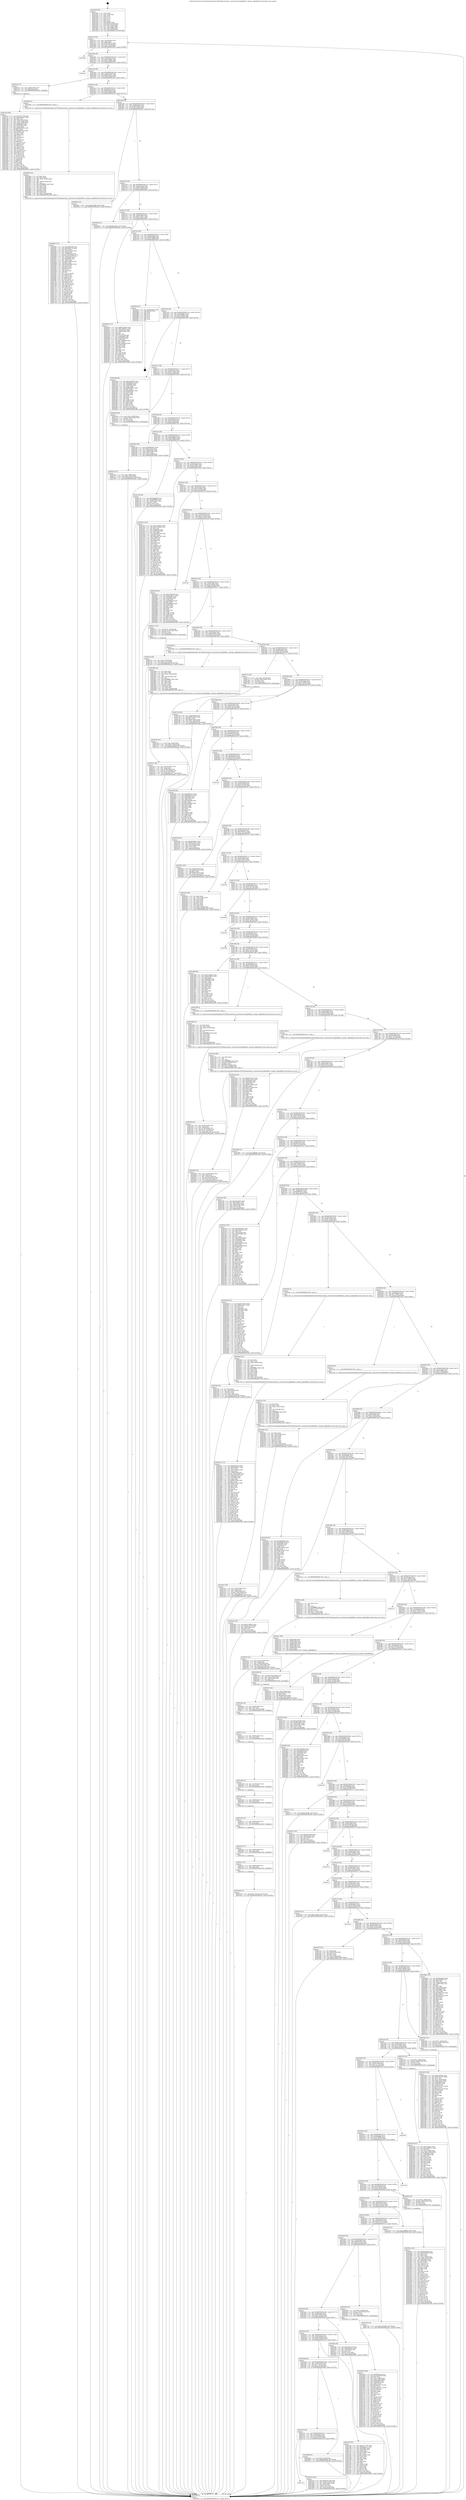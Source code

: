 digraph "0x401440" {
  label = "0x401440 (/mnt/c/Users/mathe/Desktop/tcc/POCII/binaries/extr_reactoswin32ssgdidibdib.c_Dummy_AlphaBlend_Final-ollvm.out::main(0))"
  labelloc = "t"
  node[shape=record]

  Entry [label="",width=0.3,height=0.3,shape=circle,fillcolor=black,style=filled]
  "0x401472" [label="{
     0x401472 [32]\l
     | [instrs]\l
     &nbsp;&nbsp;0x401472 \<+6\>: mov -0xc4(%rbp),%eax\l
     &nbsp;&nbsp;0x401478 \<+2\>: mov %eax,%ecx\l
     &nbsp;&nbsp;0x40147a \<+6\>: sub $0x83c69273,%ecx\l
     &nbsp;&nbsp;0x401480 \<+6\>: mov %eax,-0xc8(%rbp)\l
     &nbsp;&nbsp;0x401486 \<+6\>: mov %ecx,-0xcc(%rbp)\l
     &nbsp;&nbsp;0x40148c \<+6\>: je 0000000000402da9 \<main+0x1969\>\l
  }"]
  "0x402da9" [label="{
     0x402da9\l
  }", style=dashed]
  "0x401492" [label="{
     0x401492 [28]\l
     | [instrs]\l
     &nbsp;&nbsp;0x401492 \<+5\>: jmp 0000000000401497 \<main+0x57\>\l
     &nbsp;&nbsp;0x401497 \<+6\>: mov -0xc8(%rbp),%eax\l
     &nbsp;&nbsp;0x40149d \<+5\>: sub $0x87ab40ec,%eax\l
     &nbsp;&nbsp;0x4014a2 \<+6\>: mov %eax,-0xd0(%rbp)\l
     &nbsp;&nbsp;0x4014a8 \<+6\>: je 0000000000402e02 \<main+0x19c2\>\l
  }"]
  Exit [label="",width=0.3,height=0.3,shape=circle,fillcolor=black,style=filled,peripheries=2]
  "0x402e02" [label="{
     0x402e02\l
  }", style=dashed]
  "0x4014ae" [label="{
     0x4014ae [28]\l
     | [instrs]\l
     &nbsp;&nbsp;0x4014ae \<+5\>: jmp 00000000004014b3 \<main+0x73\>\l
     &nbsp;&nbsp;0x4014b3 \<+6\>: mov -0xc8(%rbp),%eax\l
     &nbsp;&nbsp;0x4014b9 \<+5\>: sub $0x88a3ca27,%eax\l
     &nbsp;&nbsp;0x4014be \<+6\>: mov %eax,-0xd4(%rbp)\l
     &nbsp;&nbsp;0x4014c4 \<+6\>: je 0000000000401cbc \<main+0x87c\>\l
  }"]
  "0x402cd0" [label="{
     0x402cd0 [15]\l
     | [instrs]\l
     &nbsp;&nbsp;0x402cd0 \<+10\>: movl $0x711d1a2f,-0xc4(%rbp)\l
     &nbsp;&nbsp;0x402cda \<+5\>: jmp 0000000000402fda \<main+0x1b9a\>\l
  }"]
  "0x401cbc" [label="{
     0x401cbc [13]\l
     | [instrs]\l
     &nbsp;&nbsp;0x401cbc \<+4\>: mov -0x48(%rbp),%rax\l
     &nbsp;&nbsp;0x401cc0 \<+4\>: mov 0x8(%rax),%rdi\l
     &nbsp;&nbsp;0x401cc4 \<+5\>: call 0000000000401060 \<atoi@plt\>\l
     | [calls]\l
     &nbsp;&nbsp;0x401060 \{1\} (unknown)\l
  }"]
  "0x4014ca" [label="{
     0x4014ca [28]\l
     | [instrs]\l
     &nbsp;&nbsp;0x4014ca \<+5\>: jmp 00000000004014cf \<main+0x8f\>\l
     &nbsp;&nbsp;0x4014cf \<+6\>: mov -0xc8(%rbp),%eax\l
     &nbsp;&nbsp;0x4014d5 \<+5\>: sub $0x894b823f,%eax\l
     &nbsp;&nbsp;0x4014da \<+6\>: mov %eax,-0xd8(%rbp)\l
     &nbsp;&nbsp;0x4014e0 \<+6\>: je 0000000000402659 \<main+0x1219\>\l
  }"]
  "0x402cc1" [label="{
     0x402cc1 [15]\l
     | [instrs]\l
     &nbsp;&nbsp;0x402cc1 \<+7\>: mov -0xb8(%rbp),%rcx\l
     &nbsp;&nbsp;0x402cc8 \<+3\>: mov %rcx,%rdi\l
     &nbsp;&nbsp;0x402ccb \<+5\>: call 0000000000401030 \<free@plt\>\l
     | [calls]\l
     &nbsp;&nbsp;0x401030 \{1\} (unknown)\l
  }"]
  "0x402659" [label="{
     0x402659 [5]\l
     | [instrs]\l
     &nbsp;&nbsp;0x402659 \<+5\>: call 0000000000401160 \<next_i\>\l
     | [calls]\l
     &nbsp;&nbsp;0x401160 \{1\} (/mnt/c/Users/mathe/Desktop/tcc/POCII/binaries/extr_reactoswin32ssgdidibdib.c_Dummy_AlphaBlend_Final-ollvm.out::next_i)\l
  }"]
  "0x4014e6" [label="{
     0x4014e6 [28]\l
     | [instrs]\l
     &nbsp;&nbsp;0x4014e6 \<+5\>: jmp 00000000004014eb \<main+0xab\>\l
     &nbsp;&nbsp;0x4014eb \<+6\>: mov -0xc8(%rbp),%eax\l
     &nbsp;&nbsp;0x4014f1 \<+5\>: sub $0x960c8562,%eax\l
     &nbsp;&nbsp;0x4014f6 \<+6\>: mov %eax,-0xdc(%rbp)\l
     &nbsp;&nbsp;0x4014fc \<+6\>: je 0000000000402be3 \<main+0x17a3\>\l
  }"]
  "0x402cb2" [label="{
     0x402cb2 [15]\l
     | [instrs]\l
     &nbsp;&nbsp;0x402cb2 \<+7\>: mov -0xa8(%rbp),%rcx\l
     &nbsp;&nbsp;0x402cb9 \<+3\>: mov %rcx,%rdi\l
     &nbsp;&nbsp;0x402cbc \<+5\>: call 0000000000401030 \<free@plt\>\l
     | [calls]\l
     &nbsp;&nbsp;0x401030 \{1\} (unknown)\l
  }"]
  "0x402be3" [label="{
     0x402be3 [15]\l
     | [instrs]\l
     &nbsp;&nbsp;0x402be3 \<+10\>: movl $0xa5c58dd,-0xc4(%rbp)\l
     &nbsp;&nbsp;0x402bed \<+5\>: jmp 0000000000402fda \<main+0x1b9a\>\l
  }"]
  "0x401502" [label="{
     0x401502 [28]\l
     | [instrs]\l
     &nbsp;&nbsp;0x401502 \<+5\>: jmp 0000000000401507 \<main+0xc7\>\l
     &nbsp;&nbsp;0x401507 \<+6\>: mov -0xc8(%rbp),%eax\l
     &nbsp;&nbsp;0x40150d \<+5\>: sub $0x985a4066,%eax\l
     &nbsp;&nbsp;0x401512 \<+6\>: mov %eax,-0xe0(%rbp)\l
     &nbsp;&nbsp;0x401518 \<+6\>: je 000000000040296e \<main+0x152e\>\l
  }"]
  "0x402ca3" [label="{
     0x402ca3 [15]\l
     | [instrs]\l
     &nbsp;&nbsp;0x402ca3 \<+7\>: mov -0x98(%rbp),%rcx\l
     &nbsp;&nbsp;0x402caa \<+3\>: mov %rcx,%rdi\l
     &nbsp;&nbsp;0x402cad \<+5\>: call 0000000000401030 \<free@plt\>\l
     | [calls]\l
     &nbsp;&nbsp;0x401030 \{1\} (unknown)\l
  }"]
  "0x40296e" [label="{
     0x40296e [15]\l
     | [instrs]\l
     &nbsp;&nbsp;0x40296e \<+10\>: movl $0xa91d1b6c,-0xc4(%rbp)\l
     &nbsp;&nbsp;0x402978 \<+5\>: jmp 0000000000402fda \<main+0x1b9a\>\l
  }"]
  "0x40151e" [label="{
     0x40151e [28]\l
     | [instrs]\l
     &nbsp;&nbsp;0x40151e \<+5\>: jmp 0000000000401523 \<main+0xe3\>\l
     &nbsp;&nbsp;0x401523 \<+6\>: mov -0xc8(%rbp),%eax\l
     &nbsp;&nbsp;0x401529 \<+5\>: sub $0x9a255bc7,%eax\l
     &nbsp;&nbsp;0x40152e \<+6\>: mov %eax,-0xe4(%rbp)\l
     &nbsp;&nbsp;0x401534 \<+6\>: je 0000000000402492 \<main+0x1052\>\l
  }"]
  "0x402c94" [label="{
     0x402c94 [15]\l
     | [instrs]\l
     &nbsp;&nbsp;0x402c94 \<+7\>: mov -0x88(%rbp),%rcx\l
     &nbsp;&nbsp;0x402c9b \<+3\>: mov %rcx,%rdi\l
     &nbsp;&nbsp;0x402c9e \<+5\>: call 0000000000401030 \<free@plt\>\l
     | [calls]\l
     &nbsp;&nbsp;0x401030 \{1\} (unknown)\l
  }"]
  "0x402492" [label="{
     0x402492 [117]\l
     | [instrs]\l
     &nbsp;&nbsp;0x402492 \<+5\>: mov $0xdb730443,%eax\l
     &nbsp;&nbsp;0x402497 \<+5\>: mov $0x25965d53,%ecx\l
     &nbsp;&nbsp;0x40249c \<+6\>: mov -0x8c(%rbp),%edx\l
     &nbsp;&nbsp;0x4024a2 \<+3\>: cmp -0x80(%rbp),%edx\l
     &nbsp;&nbsp;0x4024a5 \<+4\>: setl %sil\l
     &nbsp;&nbsp;0x4024a9 \<+4\>: and $0x1,%sil\l
     &nbsp;&nbsp;0x4024ad \<+4\>: mov %sil,-0x2a(%rbp)\l
     &nbsp;&nbsp;0x4024b1 \<+7\>: mov 0x405060,%edx\l
     &nbsp;&nbsp;0x4024b8 \<+7\>: mov 0x405064,%edi\l
     &nbsp;&nbsp;0x4024bf \<+3\>: mov %edx,%r8d\l
     &nbsp;&nbsp;0x4024c2 \<+7\>: sub $0x17690eb9,%r8d\l
     &nbsp;&nbsp;0x4024c9 \<+4\>: sub $0x1,%r8d\l
     &nbsp;&nbsp;0x4024cd \<+7\>: add $0x17690eb9,%r8d\l
     &nbsp;&nbsp;0x4024d4 \<+4\>: imul %r8d,%edx\l
     &nbsp;&nbsp;0x4024d8 \<+3\>: and $0x1,%edx\l
     &nbsp;&nbsp;0x4024db \<+3\>: cmp $0x0,%edx\l
     &nbsp;&nbsp;0x4024de \<+4\>: sete %sil\l
     &nbsp;&nbsp;0x4024e2 \<+3\>: cmp $0xa,%edi\l
     &nbsp;&nbsp;0x4024e5 \<+4\>: setl %r9b\l
     &nbsp;&nbsp;0x4024e9 \<+3\>: mov %sil,%r10b\l
     &nbsp;&nbsp;0x4024ec \<+3\>: and %r9b,%r10b\l
     &nbsp;&nbsp;0x4024ef \<+3\>: xor %r9b,%sil\l
     &nbsp;&nbsp;0x4024f2 \<+3\>: or %sil,%r10b\l
     &nbsp;&nbsp;0x4024f5 \<+4\>: test $0x1,%r10b\l
     &nbsp;&nbsp;0x4024f9 \<+3\>: cmovne %ecx,%eax\l
     &nbsp;&nbsp;0x4024fc \<+6\>: mov %eax,-0xc4(%rbp)\l
     &nbsp;&nbsp;0x402502 \<+5\>: jmp 0000000000402fda \<main+0x1b9a\>\l
  }"]
  "0x40153a" [label="{
     0x40153a [28]\l
     | [instrs]\l
     &nbsp;&nbsp;0x40153a \<+5\>: jmp 000000000040153f \<main+0xff\>\l
     &nbsp;&nbsp;0x40153f \<+6\>: mov -0xc8(%rbp),%eax\l
     &nbsp;&nbsp;0x401545 \<+5\>: sub $0x9df2eb86,%eax\l
     &nbsp;&nbsp;0x40154a \<+6\>: mov %eax,-0xe8(%rbp)\l
     &nbsp;&nbsp;0x401550 \<+6\>: je 0000000000402dce \<main+0x198e\>\l
  }"]
  "0x402c88" [label="{
     0x402c88 [12]\l
     | [instrs]\l
     &nbsp;&nbsp;0x402c88 \<+4\>: mov -0x78(%rbp),%rcx\l
     &nbsp;&nbsp;0x402c8c \<+3\>: mov %rcx,%rdi\l
     &nbsp;&nbsp;0x402c8f \<+5\>: call 0000000000401030 \<free@plt\>\l
     | [calls]\l
     &nbsp;&nbsp;0x401030 \{1\} (unknown)\l
  }"]
  "0x402dce" [label="{
     0x402dce [21]\l
     | [instrs]\l
     &nbsp;&nbsp;0x402dce \<+3\>: mov -0x38(%rbp),%eax\l
     &nbsp;&nbsp;0x402dd1 \<+7\>: add $0x208,%rsp\l
     &nbsp;&nbsp;0x402dd8 \<+1\>: pop %rbx\l
     &nbsp;&nbsp;0x402dd9 \<+2\>: pop %r12\l
     &nbsp;&nbsp;0x402ddb \<+2\>: pop %r13\l
     &nbsp;&nbsp;0x402ddd \<+2\>: pop %r14\l
     &nbsp;&nbsp;0x402ddf \<+2\>: pop %r15\l
     &nbsp;&nbsp;0x402de1 \<+1\>: pop %rbp\l
     &nbsp;&nbsp;0x402de2 \<+1\>: ret\l
  }"]
  "0x401556" [label="{
     0x401556 [28]\l
     | [instrs]\l
     &nbsp;&nbsp;0x401556 \<+5\>: jmp 000000000040155b \<main+0x11b\>\l
     &nbsp;&nbsp;0x40155b \<+6\>: mov -0xc8(%rbp),%eax\l
     &nbsp;&nbsp;0x401561 \<+5\>: sub $0xa296ffb4,%eax\l
     &nbsp;&nbsp;0x401566 \<+6\>: mov %eax,-0xec(%rbp)\l
     &nbsp;&nbsp;0x40156c \<+6\>: je 0000000000401eb8 \<main+0xa78\>\l
  }"]
  "0x402c7c" [label="{
     0x402c7c [12]\l
     | [instrs]\l
     &nbsp;&nbsp;0x402c7c \<+4\>: mov -0x68(%rbp),%rcx\l
     &nbsp;&nbsp;0x402c80 \<+3\>: mov %rcx,%rdi\l
     &nbsp;&nbsp;0x402c83 \<+5\>: call 0000000000401030 \<free@plt\>\l
     | [calls]\l
     &nbsp;&nbsp;0x401030 \{1\} (unknown)\l
  }"]
  "0x401eb8" [label="{
     0x401eb8 [91]\l
     | [instrs]\l
     &nbsp;&nbsp;0x401eb8 \<+5\>: mov $0x29a82db1,%eax\l
     &nbsp;&nbsp;0x401ebd \<+5\>: mov $0xf580ca19,%ecx\l
     &nbsp;&nbsp;0x401ec2 \<+7\>: mov 0x405060,%edx\l
     &nbsp;&nbsp;0x401ec9 \<+7\>: mov 0x405064,%esi\l
     &nbsp;&nbsp;0x401ed0 \<+2\>: mov %edx,%edi\l
     &nbsp;&nbsp;0x401ed2 \<+6\>: add $0xedafe902,%edi\l
     &nbsp;&nbsp;0x401ed8 \<+3\>: sub $0x1,%edi\l
     &nbsp;&nbsp;0x401edb \<+6\>: sub $0xedafe902,%edi\l
     &nbsp;&nbsp;0x401ee1 \<+3\>: imul %edi,%edx\l
     &nbsp;&nbsp;0x401ee4 \<+3\>: and $0x1,%edx\l
     &nbsp;&nbsp;0x401ee7 \<+3\>: cmp $0x0,%edx\l
     &nbsp;&nbsp;0x401eea \<+4\>: sete %r8b\l
     &nbsp;&nbsp;0x401eee \<+3\>: cmp $0xa,%esi\l
     &nbsp;&nbsp;0x401ef1 \<+4\>: setl %r9b\l
     &nbsp;&nbsp;0x401ef5 \<+3\>: mov %r8b,%r10b\l
     &nbsp;&nbsp;0x401ef8 \<+3\>: and %r9b,%r10b\l
     &nbsp;&nbsp;0x401efb \<+3\>: xor %r9b,%r8b\l
     &nbsp;&nbsp;0x401efe \<+3\>: or %r8b,%r10b\l
     &nbsp;&nbsp;0x401f01 \<+4\>: test $0x1,%r10b\l
     &nbsp;&nbsp;0x401f05 \<+3\>: cmovne %ecx,%eax\l
     &nbsp;&nbsp;0x401f08 \<+6\>: mov %eax,-0xc4(%rbp)\l
     &nbsp;&nbsp;0x401f0e \<+5\>: jmp 0000000000402fda \<main+0x1b9a\>\l
  }"]
  "0x401572" [label="{
     0x401572 [28]\l
     | [instrs]\l
     &nbsp;&nbsp;0x401572 \<+5\>: jmp 0000000000401577 \<main+0x137\>\l
     &nbsp;&nbsp;0x401577 \<+6\>: mov -0xc8(%rbp),%eax\l
     &nbsp;&nbsp;0x40157d \<+5\>: sub $0xa46179ea,%eax\l
     &nbsp;&nbsp;0x401582 \<+6\>: mov %eax,-0xf0(%rbp)\l
     &nbsp;&nbsp;0x401588 \<+6\>: je 000000000040259d \<main+0x115d\>\l
  }"]
  "0x402c6a" [label="{
     0x402c6a [18]\l
     | [instrs]\l
     &nbsp;&nbsp;0x402c6a \<+4\>: mov -0x58(%rbp),%rcx\l
     &nbsp;&nbsp;0x402c6e \<+3\>: mov %rcx,%rdi\l
     &nbsp;&nbsp;0x402c71 \<+6\>: mov %eax,-0x214(%rbp)\l
     &nbsp;&nbsp;0x402c77 \<+5\>: call 0000000000401030 \<free@plt\>\l
     | [calls]\l
     &nbsp;&nbsp;0x401030 \{1\} (unknown)\l
  }"]
  "0x40259d" [label="{
     0x40259d [29]\l
     | [instrs]\l
     &nbsp;&nbsp;0x40259d \<+10\>: movl $0x1,-0x90(%rbp)\l
     &nbsp;&nbsp;0x4025a7 \<+7\>: movslq -0x90(%rbp),%rax\l
     &nbsp;&nbsp;0x4025ae \<+4\>: shl $0x2,%rax\l
     &nbsp;&nbsp;0x4025b2 \<+3\>: mov %rax,%rdi\l
     &nbsp;&nbsp;0x4025b5 \<+5\>: call 0000000000401050 \<malloc@plt\>\l
     | [calls]\l
     &nbsp;&nbsp;0x401050 \{1\} (unknown)\l
  }"]
  "0x40158e" [label="{
     0x40158e [28]\l
     | [instrs]\l
     &nbsp;&nbsp;0x40158e \<+5\>: jmp 0000000000401593 \<main+0x153\>\l
     &nbsp;&nbsp;0x401593 \<+6\>: mov -0xc8(%rbp),%eax\l
     &nbsp;&nbsp;0x401599 \<+5\>: sub $0xa63bc2ff,%eax\l
     &nbsp;&nbsp;0x40159e \<+6\>: mov %eax,-0xf4(%rbp)\l
     &nbsp;&nbsp;0x4015a4 \<+6\>: je 00000000004025da \<main+0x119a\>\l
  }"]
  "0x402c4d" [label="{
     0x402c4d [29]\l
     | [instrs]\l
     &nbsp;&nbsp;0x402c4d \<+10\>: movabs $0x4030b6,%rdi\l
     &nbsp;&nbsp;0x402c57 \<+6\>: mov %eax,-0xc0(%rbp)\l
     &nbsp;&nbsp;0x402c5d \<+6\>: mov -0xc0(%rbp),%esi\l
     &nbsp;&nbsp;0x402c63 \<+2\>: mov $0x0,%al\l
     &nbsp;&nbsp;0x402c65 \<+5\>: call 0000000000401040 \<printf@plt\>\l
     | [calls]\l
     &nbsp;&nbsp;0x401040 \{1\} (unknown)\l
  }"]
  "0x4025da" [label="{
     0x4025da [36]\l
     | [instrs]\l
     &nbsp;&nbsp;0x4025da \<+5\>: mov $0xb695d8a3,%eax\l
     &nbsp;&nbsp;0x4025df \<+5\>: mov $0xd7f32bd,%ecx\l
     &nbsp;&nbsp;0x4025e4 \<+6\>: mov -0x9c(%rbp),%edx\l
     &nbsp;&nbsp;0x4025ea \<+6\>: cmp -0x90(%rbp),%edx\l
     &nbsp;&nbsp;0x4025f0 \<+3\>: cmovl %ecx,%eax\l
     &nbsp;&nbsp;0x4025f3 \<+6\>: mov %eax,-0xc4(%rbp)\l
     &nbsp;&nbsp;0x4025f9 \<+5\>: jmp 0000000000402fda \<main+0x1b9a\>\l
  }"]
  "0x4015aa" [label="{
     0x4015aa [28]\l
     | [instrs]\l
     &nbsp;&nbsp;0x4015aa \<+5\>: jmp 00000000004015af \<main+0x16f\>\l
     &nbsp;&nbsp;0x4015af \<+6\>: mov -0xc8(%rbp),%eax\l
     &nbsp;&nbsp;0x4015b5 \<+5\>: sub $0xa88db67d,%eax\l
     &nbsp;&nbsp;0x4015ba \<+6\>: mov %eax,-0xf8(%rbp)\l
     &nbsp;&nbsp;0x4015c0 \<+6\>: je 0000000000401c28 \<main+0x7e8\>\l
  }"]
  "0x402b37" [label="{
     0x402b37 [172]\l
     | [instrs]\l
     &nbsp;&nbsp;0x402b37 \<+5\>: mov $0xdc04ce13,%ecx\l
     &nbsp;&nbsp;0x402b3c \<+5\>: mov $0x960c8562,%edx\l
     &nbsp;&nbsp;0x402b41 \<+3\>: mov $0x1,%r8b\l
     &nbsp;&nbsp;0x402b44 \<+6\>: mov -0x210(%rbp),%esi\l
     &nbsp;&nbsp;0x402b4a \<+3\>: imul %eax,%esi\l
     &nbsp;&nbsp;0x402b4d \<+7\>: mov -0xb8(%rbp),%r9\l
     &nbsp;&nbsp;0x402b54 \<+7\>: movslq -0xbc(%rbp),%r10\l
     &nbsp;&nbsp;0x402b5b \<+4\>: mov %esi,(%r9,%r10,4)\l
     &nbsp;&nbsp;0x402b5f \<+7\>: mov 0x405060,%eax\l
     &nbsp;&nbsp;0x402b66 \<+7\>: mov 0x405064,%esi\l
     &nbsp;&nbsp;0x402b6d \<+2\>: mov %eax,%edi\l
     &nbsp;&nbsp;0x402b6f \<+6\>: sub $0x6b110cb4,%edi\l
     &nbsp;&nbsp;0x402b75 \<+3\>: sub $0x1,%edi\l
     &nbsp;&nbsp;0x402b78 \<+6\>: add $0x6b110cb4,%edi\l
     &nbsp;&nbsp;0x402b7e \<+3\>: imul %edi,%eax\l
     &nbsp;&nbsp;0x402b81 \<+3\>: and $0x1,%eax\l
     &nbsp;&nbsp;0x402b84 \<+3\>: cmp $0x0,%eax\l
     &nbsp;&nbsp;0x402b87 \<+4\>: sete %r11b\l
     &nbsp;&nbsp;0x402b8b \<+3\>: cmp $0xa,%esi\l
     &nbsp;&nbsp;0x402b8e \<+3\>: setl %bl\l
     &nbsp;&nbsp;0x402b91 \<+3\>: mov %r11b,%r14b\l
     &nbsp;&nbsp;0x402b94 \<+4\>: xor $0xff,%r14b\l
     &nbsp;&nbsp;0x402b98 \<+3\>: mov %bl,%r15b\l
     &nbsp;&nbsp;0x402b9b \<+4\>: xor $0xff,%r15b\l
     &nbsp;&nbsp;0x402b9f \<+4\>: xor $0x0,%r8b\l
     &nbsp;&nbsp;0x402ba3 \<+3\>: mov %r14b,%r12b\l
     &nbsp;&nbsp;0x402ba6 \<+4\>: and $0x0,%r12b\l
     &nbsp;&nbsp;0x402baa \<+3\>: and %r8b,%r11b\l
     &nbsp;&nbsp;0x402bad \<+3\>: mov %r15b,%r13b\l
     &nbsp;&nbsp;0x402bb0 \<+4\>: and $0x0,%r13b\l
     &nbsp;&nbsp;0x402bb4 \<+3\>: and %r8b,%bl\l
     &nbsp;&nbsp;0x402bb7 \<+3\>: or %r11b,%r12b\l
     &nbsp;&nbsp;0x402bba \<+3\>: or %bl,%r13b\l
     &nbsp;&nbsp;0x402bbd \<+3\>: xor %r13b,%r12b\l
     &nbsp;&nbsp;0x402bc0 \<+3\>: or %r15b,%r14b\l
     &nbsp;&nbsp;0x402bc3 \<+4\>: xor $0xff,%r14b\l
     &nbsp;&nbsp;0x402bc7 \<+4\>: or $0x0,%r8b\l
     &nbsp;&nbsp;0x402bcb \<+3\>: and %r8b,%r14b\l
     &nbsp;&nbsp;0x402bce \<+3\>: or %r14b,%r12b\l
     &nbsp;&nbsp;0x402bd1 \<+4\>: test $0x1,%r12b\l
     &nbsp;&nbsp;0x402bd5 \<+3\>: cmovne %edx,%ecx\l
     &nbsp;&nbsp;0x402bd8 \<+6\>: mov %ecx,-0xc4(%rbp)\l
     &nbsp;&nbsp;0x402bde \<+5\>: jmp 0000000000402fda \<main+0x1b9a\>\l
  }"]
  "0x401c28" [label="{
     0x401c28 [30]\l
     | [instrs]\l
     &nbsp;&nbsp;0x401c28 \<+5\>: mov $0x6a4eb6a6,%eax\l
     &nbsp;&nbsp;0x401c2d \<+5\>: mov $0x5848f0f8,%ecx\l
     &nbsp;&nbsp;0x401c32 \<+3\>: mov -0x34(%rbp),%edx\l
     &nbsp;&nbsp;0x401c35 \<+3\>: cmp $0x2,%edx\l
     &nbsp;&nbsp;0x401c38 \<+3\>: cmovne %ecx,%eax\l
     &nbsp;&nbsp;0x401c3b \<+6\>: mov %eax,-0xc4(%rbp)\l
     &nbsp;&nbsp;0x401c41 \<+5\>: jmp 0000000000402fda \<main+0x1b9a\>\l
  }"]
  "0x4015c6" [label="{
     0x4015c6 [28]\l
     | [instrs]\l
     &nbsp;&nbsp;0x4015c6 \<+5\>: jmp 00000000004015cb \<main+0x18b\>\l
     &nbsp;&nbsp;0x4015cb \<+6\>: mov -0xc8(%rbp),%eax\l
     &nbsp;&nbsp;0x4015d1 \<+5\>: sub $0xa8c28631,%eax\l
     &nbsp;&nbsp;0x4015d6 \<+6\>: mov %eax,-0xfc(%rbp)\l
     &nbsp;&nbsp;0x4015dc \<+6\>: je 00000000004022e5 \<main+0xea5\>\l
  }"]
  "0x402fda" [label="{
     0x402fda [5]\l
     | [instrs]\l
     &nbsp;&nbsp;0x402fda \<+5\>: jmp 0000000000401472 \<main+0x32\>\l
  }"]
  "0x401440" [label="{
     0x401440 [50]\l
     | [instrs]\l
     &nbsp;&nbsp;0x401440 \<+1\>: push %rbp\l
     &nbsp;&nbsp;0x401441 \<+3\>: mov %rsp,%rbp\l
     &nbsp;&nbsp;0x401444 \<+2\>: push %r15\l
     &nbsp;&nbsp;0x401446 \<+2\>: push %r14\l
     &nbsp;&nbsp;0x401448 \<+2\>: push %r13\l
     &nbsp;&nbsp;0x40144a \<+2\>: push %r12\l
     &nbsp;&nbsp;0x40144c \<+1\>: push %rbx\l
     &nbsp;&nbsp;0x40144d \<+7\>: sub $0x208,%rsp\l
     &nbsp;&nbsp;0x401454 \<+7\>: movl $0x0,-0x38(%rbp)\l
     &nbsp;&nbsp;0x40145b \<+3\>: mov %edi,-0x3c(%rbp)\l
     &nbsp;&nbsp;0x40145e \<+4\>: mov %rsi,-0x48(%rbp)\l
     &nbsp;&nbsp;0x401462 \<+3\>: mov -0x3c(%rbp),%edi\l
     &nbsp;&nbsp;0x401465 \<+3\>: mov %edi,-0x34(%rbp)\l
     &nbsp;&nbsp;0x401468 \<+10\>: movl $0xa88db67d,-0xc4(%rbp)\l
  }"]
  "0x402b03" [label="{
     0x402b03 [52]\l
     | [instrs]\l
     &nbsp;&nbsp;0x402b03 \<+2\>: xor %ecx,%ecx\l
     &nbsp;&nbsp;0x402b05 \<+5\>: mov $0x2,%edx\l
     &nbsp;&nbsp;0x402b0a \<+6\>: mov %edx,-0x20c(%rbp)\l
     &nbsp;&nbsp;0x402b10 \<+1\>: cltd\l
     &nbsp;&nbsp;0x402b11 \<+6\>: mov -0x20c(%rbp),%esi\l
     &nbsp;&nbsp;0x402b17 \<+2\>: idiv %esi\l
     &nbsp;&nbsp;0x402b19 \<+6\>: imul $0xfffffffe,%edx,%edx\l
     &nbsp;&nbsp;0x402b1f \<+2\>: mov %ecx,%edi\l
     &nbsp;&nbsp;0x402b21 \<+2\>: sub %edx,%edi\l
     &nbsp;&nbsp;0x402b23 \<+2\>: mov %ecx,%edx\l
     &nbsp;&nbsp;0x402b25 \<+3\>: sub $0x1,%edx\l
     &nbsp;&nbsp;0x402b28 \<+2\>: add %edx,%edi\l
     &nbsp;&nbsp;0x402b2a \<+2\>: sub %edi,%ecx\l
     &nbsp;&nbsp;0x402b2c \<+6\>: mov %ecx,-0x210(%rbp)\l
     &nbsp;&nbsp;0x402b32 \<+5\>: call 0000000000401160 \<next_i\>\l
     | [calls]\l
     &nbsp;&nbsp;0x401160 \{1\} (/mnt/c/Users/mathe/Desktop/tcc/POCII/binaries/extr_reactoswin32ssgdidibdib.c_Dummy_AlphaBlend_Final-ollvm.out::next_i)\l
  }"]
  "0x4022e5" [label="{
     0x4022e5 [147]\l
     | [instrs]\l
     &nbsp;&nbsp;0x4022e5 \<+5\>: mov $0x11460af2,%eax\l
     &nbsp;&nbsp;0x4022ea \<+5\>: mov $0x51d1f8cb,%ecx\l
     &nbsp;&nbsp;0x4022ef \<+2\>: mov $0x1,%dl\l
     &nbsp;&nbsp;0x4022f1 \<+7\>: mov 0x405060,%esi\l
     &nbsp;&nbsp;0x4022f8 \<+7\>: mov 0x405064,%edi\l
     &nbsp;&nbsp;0x4022ff \<+3\>: mov %esi,%r8d\l
     &nbsp;&nbsp;0x402302 \<+7\>: sub $0x4ad673b5,%r8d\l
     &nbsp;&nbsp;0x402309 \<+4\>: sub $0x1,%r8d\l
     &nbsp;&nbsp;0x40230d \<+7\>: add $0x4ad673b5,%r8d\l
     &nbsp;&nbsp;0x402314 \<+4\>: imul %r8d,%esi\l
     &nbsp;&nbsp;0x402318 \<+3\>: and $0x1,%esi\l
     &nbsp;&nbsp;0x40231b \<+3\>: cmp $0x0,%esi\l
     &nbsp;&nbsp;0x40231e \<+4\>: sete %r9b\l
     &nbsp;&nbsp;0x402322 \<+3\>: cmp $0xa,%edi\l
     &nbsp;&nbsp;0x402325 \<+4\>: setl %r10b\l
     &nbsp;&nbsp;0x402329 \<+3\>: mov %r9b,%r11b\l
     &nbsp;&nbsp;0x40232c \<+4\>: xor $0xff,%r11b\l
     &nbsp;&nbsp;0x402330 \<+3\>: mov %r10b,%bl\l
     &nbsp;&nbsp;0x402333 \<+3\>: xor $0xff,%bl\l
     &nbsp;&nbsp;0x402336 \<+3\>: xor $0x1,%dl\l
     &nbsp;&nbsp;0x402339 \<+3\>: mov %r11b,%r14b\l
     &nbsp;&nbsp;0x40233c \<+4\>: and $0xff,%r14b\l
     &nbsp;&nbsp;0x402340 \<+3\>: and %dl,%r9b\l
     &nbsp;&nbsp;0x402343 \<+3\>: mov %bl,%r15b\l
     &nbsp;&nbsp;0x402346 \<+4\>: and $0xff,%r15b\l
     &nbsp;&nbsp;0x40234a \<+3\>: and %dl,%r10b\l
     &nbsp;&nbsp;0x40234d \<+3\>: or %r9b,%r14b\l
     &nbsp;&nbsp;0x402350 \<+3\>: or %r10b,%r15b\l
     &nbsp;&nbsp;0x402353 \<+3\>: xor %r15b,%r14b\l
     &nbsp;&nbsp;0x402356 \<+3\>: or %bl,%r11b\l
     &nbsp;&nbsp;0x402359 \<+4\>: xor $0xff,%r11b\l
     &nbsp;&nbsp;0x40235d \<+3\>: or $0x1,%dl\l
     &nbsp;&nbsp;0x402360 \<+3\>: and %dl,%r11b\l
     &nbsp;&nbsp;0x402363 \<+3\>: or %r11b,%r14b\l
     &nbsp;&nbsp;0x402366 \<+4\>: test $0x1,%r14b\l
     &nbsp;&nbsp;0x40236a \<+3\>: cmovne %ecx,%eax\l
     &nbsp;&nbsp;0x40236d \<+6\>: mov %eax,-0xc4(%rbp)\l
     &nbsp;&nbsp;0x402373 \<+5\>: jmp 0000000000402fda \<main+0x1b9a\>\l
  }"]
  "0x4015e2" [label="{
     0x4015e2 [28]\l
     | [instrs]\l
     &nbsp;&nbsp;0x4015e2 \<+5\>: jmp 00000000004015e7 \<main+0x1a7\>\l
     &nbsp;&nbsp;0x4015e7 \<+6\>: mov -0xc8(%rbp),%eax\l
     &nbsp;&nbsp;0x4015ed \<+5\>: sub $0xa91d1b6c,%eax\l
     &nbsp;&nbsp;0x4015f2 \<+6\>: mov %eax,-0x100(%rbp)\l
     &nbsp;&nbsp;0x4015f8 \<+6\>: je 000000000040297d \<main+0x153d\>\l
  }"]
  "0x4028cc" [label="{
     0x4028cc [162]\l
     | [instrs]\l
     &nbsp;&nbsp;0x4028cc \<+5\>: mov $0x32b2b9ce,%ecx\l
     &nbsp;&nbsp;0x4028d1 \<+5\>: mov $0x985a4066,%edx\l
     &nbsp;&nbsp;0x4028d6 \<+3\>: mov $0x1,%sil\l
     &nbsp;&nbsp;0x4028d9 \<+3\>: xor %r8d,%r8d\l
     &nbsp;&nbsp;0x4028dc \<+7\>: mov %rax,-0xb8(%rbp)\l
     &nbsp;&nbsp;0x4028e3 \<+10\>: movl $0x0,-0xbc(%rbp)\l
     &nbsp;&nbsp;0x4028ed \<+8\>: mov 0x405060,%r9d\l
     &nbsp;&nbsp;0x4028f5 \<+8\>: mov 0x405064,%r10d\l
     &nbsp;&nbsp;0x4028fd \<+4\>: sub $0x1,%r8d\l
     &nbsp;&nbsp;0x402901 \<+3\>: mov %r9d,%r11d\l
     &nbsp;&nbsp;0x402904 \<+3\>: add %r8d,%r11d\l
     &nbsp;&nbsp;0x402907 \<+4\>: imul %r11d,%r9d\l
     &nbsp;&nbsp;0x40290b \<+4\>: and $0x1,%r9d\l
     &nbsp;&nbsp;0x40290f \<+4\>: cmp $0x0,%r9d\l
     &nbsp;&nbsp;0x402913 \<+3\>: sete %bl\l
     &nbsp;&nbsp;0x402916 \<+4\>: cmp $0xa,%r10d\l
     &nbsp;&nbsp;0x40291a \<+4\>: setl %r14b\l
     &nbsp;&nbsp;0x40291e \<+3\>: mov %bl,%r15b\l
     &nbsp;&nbsp;0x402921 \<+4\>: xor $0xff,%r15b\l
     &nbsp;&nbsp;0x402925 \<+3\>: mov %r14b,%r12b\l
     &nbsp;&nbsp;0x402928 \<+4\>: xor $0xff,%r12b\l
     &nbsp;&nbsp;0x40292c \<+4\>: xor $0x1,%sil\l
     &nbsp;&nbsp;0x402930 \<+3\>: mov %r15b,%r13b\l
     &nbsp;&nbsp;0x402933 \<+4\>: and $0xff,%r13b\l
     &nbsp;&nbsp;0x402937 \<+3\>: and %sil,%bl\l
     &nbsp;&nbsp;0x40293a \<+3\>: mov %r12b,%al\l
     &nbsp;&nbsp;0x40293d \<+2\>: and $0xff,%al\l
     &nbsp;&nbsp;0x40293f \<+3\>: and %sil,%r14b\l
     &nbsp;&nbsp;0x402942 \<+3\>: or %bl,%r13b\l
     &nbsp;&nbsp;0x402945 \<+3\>: or %r14b,%al\l
     &nbsp;&nbsp;0x402948 \<+3\>: xor %al,%r13b\l
     &nbsp;&nbsp;0x40294b \<+3\>: or %r12b,%r15b\l
     &nbsp;&nbsp;0x40294e \<+4\>: xor $0xff,%r15b\l
     &nbsp;&nbsp;0x402952 \<+4\>: or $0x1,%sil\l
     &nbsp;&nbsp;0x402956 \<+3\>: and %sil,%r15b\l
     &nbsp;&nbsp;0x402959 \<+3\>: or %r15b,%r13b\l
     &nbsp;&nbsp;0x40295c \<+4\>: test $0x1,%r13b\l
     &nbsp;&nbsp;0x402960 \<+3\>: cmovne %edx,%ecx\l
     &nbsp;&nbsp;0x402963 \<+6\>: mov %ecx,-0xc4(%rbp)\l
     &nbsp;&nbsp;0x402969 \<+5\>: jmp 0000000000402fda \<main+0x1b9a\>\l
  }"]
  "0x40297d" [label="{
     0x40297d [91]\l
     | [instrs]\l
     &nbsp;&nbsp;0x40297d \<+5\>: mov $0x28a485c8,%eax\l
     &nbsp;&nbsp;0x402982 \<+5\>: mov $0x4cc90252,%ecx\l
     &nbsp;&nbsp;0x402987 \<+7\>: mov 0x405060,%edx\l
     &nbsp;&nbsp;0x40298e \<+7\>: mov 0x405064,%esi\l
     &nbsp;&nbsp;0x402995 \<+2\>: mov %edx,%edi\l
     &nbsp;&nbsp;0x402997 \<+6\>: sub $0xa9ff4d3d,%edi\l
     &nbsp;&nbsp;0x40299d \<+3\>: sub $0x1,%edi\l
     &nbsp;&nbsp;0x4029a0 \<+6\>: add $0xa9ff4d3d,%edi\l
     &nbsp;&nbsp;0x4029a6 \<+3\>: imul %edi,%edx\l
     &nbsp;&nbsp;0x4029a9 \<+3\>: and $0x1,%edx\l
     &nbsp;&nbsp;0x4029ac \<+3\>: cmp $0x0,%edx\l
     &nbsp;&nbsp;0x4029af \<+4\>: sete %r8b\l
     &nbsp;&nbsp;0x4029b3 \<+3\>: cmp $0xa,%esi\l
     &nbsp;&nbsp;0x4029b6 \<+4\>: setl %r9b\l
     &nbsp;&nbsp;0x4029ba \<+3\>: mov %r8b,%r10b\l
     &nbsp;&nbsp;0x4029bd \<+3\>: and %r9b,%r10b\l
     &nbsp;&nbsp;0x4029c0 \<+3\>: xor %r9b,%r8b\l
     &nbsp;&nbsp;0x4029c3 \<+3\>: or %r8b,%r10b\l
     &nbsp;&nbsp;0x4029c6 \<+4\>: test $0x1,%r10b\l
     &nbsp;&nbsp;0x4029ca \<+3\>: cmovne %ecx,%eax\l
     &nbsp;&nbsp;0x4029cd \<+6\>: mov %eax,-0xc4(%rbp)\l
     &nbsp;&nbsp;0x4029d3 \<+5\>: jmp 0000000000402fda \<main+0x1b9a\>\l
  }"]
  "0x4015fe" [label="{
     0x4015fe [28]\l
     | [instrs]\l
     &nbsp;&nbsp;0x4015fe \<+5\>: jmp 0000000000401603 \<main+0x1c3\>\l
     &nbsp;&nbsp;0x401603 \<+6\>: mov -0xc8(%rbp),%eax\l
     &nbsp;&nbsp;0x401609 \<+5\>: sub $0xaa415340,%eax\l
     &nbsp;&nbsp;0x40160e \<+6\>: mov %eax,-0x104(%rbp)\l
     &nbsp;&nbsp;0x401614 \<+6\>: je 0000000000402cdf \<main+0x189f\>\l
  }"]
  "0x402803" [label="{
     0x402803 [41]\l
     | [instrs]\l
     &nbsp;&nbsp;0x402803 \<+6\>: mov -0x208(%rbp),%ecx\l
     &nbsp;&nbsp;0x402809 \<+3\>: imul %eax,%ecx\l
     &nbsp;&nbsp;0x40280c \<+7\>: mov -0xa8(%rbp),%rsi\l
     &nbsp;&nbsp;0x402813 \<+7\>: movslq -0xac(%rbp),%rdi\l
     &nbsp;&nbsp;0x40281a \<+3\>: mov %ecx,(%rsi,%rdi,4)\l
     &nbsp;&nbsp;0x40281d \<+10\>: movl $0xc941cd6f,-0xc4(%rbp)\l
     &nbsp;&nbsp;0x402827 \<+5\>: jmp 0000000000402fda \<main+0x1b9a\>\l
  }"]
  "0x402cdf" [label="{
     0x402cdf\l
  }", style=dashed]
  "0x40161a" [label="{
     0x40161a [28]\l
     | [instrs]\l
     &nbsp;&nbsp;0x40161a \<+5\>: jmp 000000000040161f \<main+0x1df\>\l
     &nbsp;&nbsp;0x40161f \<+6\>: mov -0xc8(%rbp),%eax\l
     &nbsp;&nbsp;0x401625 \<+5\>: sub $0xace23b2e,%eax\l
     &nbsp;&nbsp;0x40162a \<+6\>: mov %eax,-0x108(%rbp)\l
     &nbsp;&nbsp;0x401630 \<+6\>: je 0000000000402217 \<main+0xdd7\>\l
  }"]
  "0x4027db" [label="{
     0x4027db [40]\l
     | [instrs]\l
     &nbsp;&nbsp;0x4027db \<+5\>: mov $0x2,%ecx\l
     &nbsp;&nbsp;0x4027e0 \<+1\>: cltd\l
     &nbsp;&nbsp;0x4027e1 \<+2\>: idiv %ecx\l
     &nbsp;&nbsp;0x4027e3 \<+6\>: imul $0xfffffffe,%edx,%ecx\l
     &nbsp;&nbsp;0x4027e9 \<+6\>: sub $0x374e34b4,%ecx\l
     &nbsp;&nbsp;0x4027ef \<+3\>: add $0x1,%ecx\l
     &nbsp;&nbsp;0x4027f2 \<+6\>: add $0x374e34b4,%ecx\l
     &nbsp;&nbsp;0x4027f8 \<+6\>: mov %ecx,-0x208(%rbp)\l
     &nbsp;&nbsp;0x4027fe \<+5\>: call 0000000000401160 \<next_i\>\l
     | [calls]\l
     &nbsp;&nbsp;0x401160 \{1\} (/mnt/c/Users/mathe/Desktop/tcc/POCII/binaries/extr_reactoswin32ssgdidibdib.c_Dummy_AlphaBlend_Final-ollvm.out::next_i)\l
  }"]
  "0x402217" [label="{
     0x402217 [23]\l
     | [instrs]\l
     &nbsp;&nbsp;0x402217 \<+7\>: movl $0x1,-0x70(%rbp)\l
     &nbsp;&nbsp;0x40221e \<+4\>: movslq -0x70(%rbp),%rax\l
     &nbsp;&nbsp;0x402222 \<+4\>: shl $0x2,%rax\l
     &nbsp;&nbsp;0x402226 \<+3\>: mov %rax,%rdi\l
     &nbsp;&nbsp;0x402229 \<+5\>: call 0000000000401050 \<malloc@plt\>\l
     | [calls]\l
     &nbsp;&nbsp;0x401050 \{1\} (unknown)\l
  }"]
  "0x401636" [label="{
     0x401636 [28]\l
     | [instrs]\l
     &nbsp;&nbsp;0x401636 \<+5\>: jmp 000000000040163b \<main+0x1fb\>\l
     &nbsp;&nbsp;0x40163b \<+6\>: mov -0xc8(%rbp),%eax\l
     &nbsp;&nbsp;0x401641 \<+5\>: sub $0xb44dcd33,%eax\l
     &nbsp;&nbsp;0x401646 \<+6\>: mov %eax,-0x10c(%rbp)\l
     &nbsp;&nbsp;0x40164c \<+6\>: je 0000000000401fd8 \<main+0xb98\>\l
  }"]
  "0x402792" [label="{
     0x402792 [32]\l
     | [instrs]\l
     &nbsp;&nbsp;0x402792 \<+7\>: mov %rax,-0xa8(%rbp)\l
     &nbsp;&nbsp;0x402799 \<+10\>: movl $0x0,-0xac(%rbp)\l
     &nbsp;&nbsp;0x4027a3 \<+10\>: movl $0x15e15bb6,-0xc4(%rbp)\l
     &nbsp;&nbsp;0x4027ad \<+5\>: jmp 0000000000402fda \<main+0x1b9a\>\l
  }"]
  "0x401fd8" [label="{
     0x401fd8 [5]\l
     | [instrs]\l
     &nbsp;&nbsp;0x401fd8 \<+5\>: call 0000000000401160 \<next_i\>\l
     | [calls]\l
     &nbsp;&nbsp;0x401160 \{1\} (/mnt/c/Users/mathe/Desktop/tcc/POCII/binaries/extr_reactoswin32ssgdidibdib.c_Dummy_AlphaBlend_Final-ollvm.out::next_i)\l
  }"]
  "0x401652" [label="{
     0x401652 [28]\l
     | [instrs]\l
     &nbsp;&nbsp;0x401652 \<+5\>: jmp 0000000000401657 \<main+0x217\>\l
     &nbsp;&nbsp;0x401657 \<+6\>: mov -0xc8(%rbp),%eax\l
     &nbsp;&nbsp;0x40165d \<+5\>: sub $0xb695d8a3,%eax\l
     &nbsp;&nbsp;0x401662 \<+6\>: mov %eax,-0x110(%rbp)\l
     &nbsp;&nbsp;0x401668 \<+6\>: je 0000000000402775 \<main+0x1335\>\l
  }"]
  "0x402692" [label="{
     0x402692 [172]\l
     | [instrs]\l
     &nbsp;&nbsp;0x402692 \<+5\>: mov $0x20bb82f6,%ecx\l
     &nbsp;&nbsp;0x402697 \<+5\>: mov $0x5f46c75b,%edx\l
     &nbsp;&nbsp;0x40269c \<+3\>: mov $0x1,%r8b\l
     &nbsp;&nbsp;0x40269f \<+6\>: mov -0x204(%rbp),%esi\l
     &nbsp;&nbsp;0x4026a5 \<+3\>: imul %eax,%esi\l
     &nbsp;&nbsp;0x4026a8 \<+7\>: mov -0x98(%rbp),%r9\l
     &nbsp;&nbsp;0x4026af \<+7\>: movslq -0x9c(%rbp),%r10\l
     &nbsp;&nbsp;0x4026b6 \<+4\>: mov %esi,(%r9,%r10,4)\l
     &nbsp;&nbsp;0x4026ba \<+7\>: mov 0x405060,%eax\l
     &nbsp;&nbsp;0x4026c1 \<+7\>: mov 0x405064,%esi\l
     &nbsp;&nbsp;0x4026c8 \<+2\>: mov %eax,%edi\l
     &nbsp;&nbsp;0x4026ca \<+6\>: sub $0x1dac86a5,%edi\l
     &nbsp;&nbsp;0x4026d0 \<+3\>: sub $0x1,%edi\l
     &nbsp;&nbsp;0x4026d3 \<+6\>: add $0x1dac86a5,%edi\l
     &nbsp;&nbsp;0x4026d9 \<+3\>: imul %edi,%eax\l
     &nbsp;&nbsp;0x4026dc \<+3\>: and $0x1,%eax\l
     &nbsp;&nbsp;0x4026df \<+3\>: cmp $0x0,%eax\l
     &nbsp;&nbsp;0x4026e2 \<+4\>: sete %r11b\l
     &nbsp;&nbsp;0x4026e6 \<+3\>: cmp $0xa,%esi\l
     &nbsp;&nbsp;0x4026e9 \<+3\>: setl %bl\l
     &nbsp;&nbsp;0x4026ec \<+3\>: mov %r11b,%r14b\l
     &nbsp;&nbsp;0x4026ef \<+4\>: xor $0xff,%r14b\l
     &nbsp;&nbsp;0x4026f3 \<+3\>: mov %bl,%r15b\l
     &nbsp;&nbsp;0x4026f6 \<+4\>: xor $0xff,%r15b\l
     &nbsp;&nbsp;0x4026fa \<+4\>: xor $0x0,%r8b\l
     &nbsp;&nbsp;0x4026fe \<+3\>: mov %r14b,%r12b\l
     &nbsp;&nbsp;0x402701 \<+4\>: and $0x0,%r12b\l
     &nbsp;&nbsp;0x402705 \<+3\>: and %r8b,%r11b\l
     &nbsp;&nbsp;0x402708 \<+3\>: mov %r15b,%r13b\l
     &nbsp;&nbsp;0x40270b \<+4\>: and $0x0,%r13b\l
     &nbsp;&nbsp;0x40270f \<+3\>: and %r8b,%bl\l
     &nbsp;&nbsp;0x402712 \<+3\>: or %r11b,%r12b\l
     &nbsp;&nbsp;0x402715 \<+3\>: or %bl,%r13b\l
     &nbsp;&nbsp;0x402718 \<+3\>: xor %r13b,%r12b\l
     &nbsp;&nbsp;0x40271b \<+3\>: or %r15b,%r14b\l
     &nbsp;&nbsp;0x40271e \<+4\>: xor $0xff,%r14b\l
     &nbsp;&nbsp;0x402722 \<+4\>: or $0x0,%r8b\l
     &nbsp;&nbsp;0x402726 \<+3\>: and %r8b,%r14b\l
     &nbsp;&nbsp;0x402729 \<+3\>: or %r14b,%r12b\l
     &nbsp;&nbsp;0x40272c \<+4\>: test $0x1,%r12b\l
     &nbsp;&nbsp;0x402730 \<+3\>: cmovne %edx,%ecx\l
     &nbsp;&nbsp;0x402733 \<+6\>: mov %ecx,-0xc4(%rbp)\l
     &nbsp;&nbsp;0x402739 \<+5\>: jmp 0000000000402fda \<main+0x1b9a\>\l
  }"]
  "0x402775" [label="{
     0x402775 [29]\l
     | [instrs]\l
     &nbsp;&nbsp;0x402775 \<+10\>: movl $0x1,-0xa0(%rbp)\l
     &nbsp;&nbsp;0x40277f \<+7\>: movslq -0xa0(%rbp),%rax\l
     &nbsp;&nbsp;0x402786 \<+4\>: shl $0x2,%rax\l
     &nbsp;&nbsp;0x40278a \<+3\>: mov %rax,%rdi\l
     &nbsp;&nbsp;0x40278d \<+5\>: call 0000000000401050 \<malloc@plt\>\l
     | [calls]\l
     &nbsp;&nbsp;0x401050 \{1\} (unknown)\l
  }"]
  "0x40166e" [label="{
     0x40166e [28]\l
     | [instrs]\l
     &nbsp;&nbsp;0x40166e \<+5\>: jmp 0000000000401673 \<main+0x233\>\l
     &nbsp;&nbsp;0x401673 \<+6\>: mov -0xc8(%rbp),%eax\l
     &nbsp;&nbsp;0x401679 \<+5\>: sub $0xc14c4d9e,%eax\l
     &nbsp;&nbsp;0x40167e \<+6\>: mov %eax,-0x114(%rbp)\l
     &nbsp;&nbsp;0x401684 \<+6\>: je 000000000040274d \<main+0x130d\>\l
  }"]
  "0x40265e" [label="{
     0x40265e [52]\l
     | [instrs]\l
     &nbsp;&nbsp;0x40265e \<+2\>: xor %ecx,%ecx\l
     &nbsp;&nbsp;0x402660 \<+5\>: mov $0x2,%edx\l
     &nbsp;&nbsp;0x402665 \<+6\>: mov %edx,-0x200(%rbp)\l
     &nbsp;&nbsp;0x40266b \<+1\>: cltd\l
     &nbsp;&nbsp;0x40266c \<+6\>: mov -0x200(%rbp),%esi\l
     &nbsp;&nbsp;0x402672 \<+2\>: idiv %esi\l
     &nbsp;&nbsp;0x402674 \<+6\>: imul $0xfffffffe,%edx,%edx\l
     &nbsp;&nbsp;0x40267a \<+2\>: mov %ecx,%edi\l
     &nbsp;&nbsp;0x40267c \<+2\>: sub %edx,%edi\l
     &nbsp;&nbsp;0x40267e \<+2\>: mov %ecx,%edx\l
     &nbsp;&nbsp;0x402680 \<+3\>: sub $0x1,%edx\l
     &nbsp;&nbsp;0x402683 \<+2\>: add %edx,%edi\l
     &nbsp;&nbsp;0x402685 \<+2\>: sub %edi,%ecx\l
     &nbsp;&nbsp;0x402687 \<+6\>: mov %ecx,-0x204(%rbp)\l
     &nbsp;&nbsp;0x40268d \<+5\>: call 0000000000401160 \<next_i\>\l
     | [calls]\l
     &nbsp;&nbsp;0x401160 \{1\} (/mnt/c/Users/mathe/Desktop/tcc/POCII/binaries/extr_reactoswin32ssgdidibdib.c_Dummy_AlphaBlend_Final-ollvm.out::next_i)\l
  }"]
  "0x40274d" [label="{
     0x40274d [40]\l
     | [instrs]\l
     &nbsp;&nbsp;0x40274d \<+6\>: mov -0x9c(%rbp),%eax\l
     &nbsp;&nbsp;0x402753 \<+5\>: sub $0xe615fe1b,%eax\l
     &nbsp;&nbsp;0x402758 \<+3\>: add $0x1,%eax\l
     &nbsp;&nbsp;0x40275b \<+5\>: add $0xe615fe1b,%eax\l
     &nbsp;&nbsp;0x402760 \<+6\>: mov %eax,-0x9c(%rbp)\l
     &nbsp;&nbsp;0x402766 \<+10\>: movl $0xa63bc2ff,-0xc4(%rbp)\l
     &nbsp;&nbsp;0x402770 \<+5\>: jmp 0000000000402fda \<main+0x1b9a\>\l
  }"]
  "0x40168a" [label="{
     0x40168a [28]\l
     | [instrs]\l
     &nbsp;&nbsp;0x40168a \<+5\>: jmp 000000000040168f \<main+0x24f\>\l
     &nbsp;&nbsp;0x40168f \<+6\>: mov -0xc8(%rbp),%eax\l
     &nbsp;&nbsp;0x401695 \<+5\>: sub $0xc442a7dc,%eax\l
     &nbsp;&nbsp;0x40169a \<+6\>: mov %eax,-0x118(%rbp)\l
     &nbsp;&nbsp;0x4016a0 \<+6\>: je 0000000000402059 \<main+0xc19\>\l
  }"]
  "0x4025ba" [label="{
     0x4025ba [32]\l
     | [instrs]\l
     &nbsp;&nbsp;0x4025ba \<+7\>: mov %rax,-0x98(%rbp)\l
     &nbsp;&nbsp;0x4025c1 \<+10\>: movl $0x0,-0x9c(%rbp)\l
     &nbsp;&nbsp;0x4025cb \<+10\>: movl $0xa63bc2ff,-0xc4(%rbp)\l
     &nbsp;&nbsp;0x4025d5 \<+5\>: jmp 0000000000402fda \<main+0x1b9a\>\l
  }"]
  "0x402059" [label="{
     0x402059 [91]\l
     | [instrs]\l
     &nbsp;&nbsp;0x402059 \<+5\>: mov $0xc90fd123,%eax\l
     &nbsp;&nbsp;0x40205e \<+5\>: mov $0x6005195c,%ecx\l
     &nbsp;&nbsp;0x402063 \<+7\>: mov 0x405060,%edx\l
     &nbsp;&nbsp;0x40206a \<+7\>: mov 0x405064,%esi\l
     &nbsp;&nbsp;0x402071 \<+2\>: mov %edx,%edi\l
     &nbsp;&nbsp;0x402073 \<+6\>: sub $0x51f9cdd6,%edi\l
     &nbsp;&nbsp;0x402079 \<+3\>: sub $0x1,%edi\l
     &nbsp;&nbsp;0x40207c \<+6\>: add $0x51f9cdd6,%edi\l
     &nbsp;&nbsp;0x402082 \<+3\>: imul %edi,%edx\l
     &nbsp;&nbsp;0x402085 \<+3\>: and $0x1,%edx\l
     &nbsp;&nbsp;0x402088 \<+3\>: cmp $0x0,%edx\l
     &nbsp;&nbsp;0x40208b \<+4\>: sete %r8b\l
     &nbsp;&nbsp;0x40208f \<+3\>: cmp $0xa,%esi\l
     &nbsp;&nbsp;0x402092 \<+4\>: setl %r9b\l
     &nbsp;&nbsp;0x402096 \<+3\>: mov %r8b,%r10b\l
     &nbsp;&nbsp;0x402099 \<+3\>: and %r9b,%r10b\l
     &nbsp;&nbsp;0x40209c \<+3\>: xor %r9b,%r8b\l
     &nbsp;&nbsp;0x40209f \<+3\>: or %r8b,%r10b\l
     &nbsp;&nbsp;0x4020a2 \<+4\>: test $0x1,%r10b\l
     &nbsp;&nbsp;0x4020a6 \<+3\>: cmovne %ecx,%eax\l
     &nbsp;&nbsp;0x4020a9 \<+6\>: mov %eax,-0xc4(%rbp)\l
     &nbsp;&nbsp;0x4020af \<+5\>: jmp 0000000000402fda \<main+0x1b9a\>\l
  }"]
  "0x4016a6" [label="{
     0x4016a6 [28]\l
     | [instrs]\l
     &nbsp;&nbsp;0x4016a6 \<+5\>: jmp 00000000004016ab \<main+0x26b\>\l
     &nbsp;&nbsp;0x4016ab \<+6\>: mov -0xc8(%rbp),%eax\l
     &nbsp;&nbsp;0x4016b1 \<+5\>: sub $0xc4d81a69,%eax\l
     &nbsp;&nbsp;0x4016b6 \<+6\>: mov %eax,-0x11c(%rbp)\l
     &nbsp;&nbsp;0x4016bc \<+6\>: je 0000000000402248 \<main+0xe08\>\l
  }"]
  "0x402552" [label="{
     0x402552 [41]\l
     | [instrs]\l
     &nbsp;&nbsp;0x402552 \<+6\>: mov -0x1fc(%rbp),%ecx\l
     &nbsp;&nbsp;0x402558 \<+3\>: imul %eax,%ecx\l
     &nbsp;&nbsp;0x40255b \<+7\>: mov -0x88(%rbp),%rsi\l
     &nbsp;&nbsp;0x402562 \<+7\>: movslq -0x8c(%rbp),%rdi\l
     &nbsp;&nbsp;0x402569 \<+3\>: mov %ecx,(%rsi,%rdi,4)\l
     &nbsp;&nbsp;0x40256c \<+10\>: movl $0x446c330e,-0xc4(%rbp)\l
     &nbsp;&nbsp;0x402576 \<+5\>: jmp 0000000000402fda \<main+0x1b9a\>\l
  }"]
  "0x402248" [label="{
     0x402248 [30]\l
     | [instrs]\l
     &nbsp;&nbsp;0x402248 \<+5\>: mov $0xa8c28631,%eax\l
     &nbsp;&nbsp;0x40224d \<+5\>: mov $0xe9195e9c,%ecx\l
     &nbsp;&nbsp;0x402252 \<+3\>: mov -0x7c(%rbp),%edx\l
     &nbsp;&nbsp;0x402255 \<+3\>: cmp -0x70(%rbp),%edx\l
     &nbsp;&nbsp;0x402258 \<+3\>: cmovl %ecx,%eax\l
     &nbsp;&nbsp;0x40225b \<+6\>: mov %eax,-0xc4(%rbp)\l
     &nbsp;&nbsp;0x402261 \<+5\>: jmp 0000000000402fda \<main+0x1b9a\>\l
  }"]
  "0x4016c2" [label="{
     0x4016c2 [28]\l
     | [instrs]\l
     &nbsp;&nbsp;0x4016c2 \<+5\>: jmp 00000000004016c7 \<main+0x287\>\l
     &nbsp;&nbsp;0x4016c7 \<+6\>: mov -0xc8(%rbp),%eax\l
     &nbsp;&nbsp;0x4016cd \<+5\>: sub $0xc90fd123,%eax\l
     &nbsp;&nbsp;0x4016d2 \<+6\>: mov %eax,-0x120(%rbp)\l
     &nbsp;&nbsp;0x4016d8 \<+6\>: je 0000000000402e42 \<main+0x1a02\>\l
  }"]
  "0x40252a" [label="{
     0x40252a [40]\l
     | [instrs]\l
     &nbsp;&nbsp;0x40252a \<+5\>: mov $0x2,%ecx\l
     &nbsp;&nbsp;0x40252f \<+1\>: cltd\l
     &nbsp;&nbsp;0x402530 \<+2\>: idiv %ecx\l
     &nbsp;&nbsp;0x402532 \<+6\>: imul $0xfffffffe,%edx,%ecx\l
     &nbsp;&nbsp;0x402538 \<+6\>: sub $0x4577e619,%ecx\l
     &nbsp;&nbsp;0x40253e \<+3\>: add $0x1,%ecx\l
     &nbsp;&nbsp;0x402541 \<+6\>: add $0x4577e619,%ecx\l
     &nbsp;&nbsp;0x402547 \<+6\>: mov %ecx,-0x1fc(%rbp)\l
     &nbsp;&nbsp;0x40254d \<+5\>: call 0000000000401160 \<next_i\>\l
     | [calls]\l
     &nbsp;&nbsp;0x401160 \{1\} (/mnt/c/Users/mathe/Desktop/tcc/POCII/binaries/extr_reactoswin32ssgdidibdib.c_Dummy_AlphaBlend_Final-ollvm.out::next_i)\l
  }"]
  "0x402e42" [label="{
     0x402e42\l
  }", style=dashed]
  "0x4016de" [label="{
     0x4016de [28]\l
     | [instrs]\l
     &nbsp;&nbsp;0x4016de \<+5\>: jmp 00000000004016e3 \<main+0x2a3\>\l
     &nbsp;&nbsp;0x4016e3 \<+6\>: mov -0xc8(%rbp),%eax\l
     &nbsp;&nbsp;0x4016e9 \<+5\>: sub $0xc941cd6f,%eax\l
     &nbsp;&nbsp;0x4016ee \<+6\>: mov %eax,-0x124(%rbp)\l
     &nbsp;&nbsp;0x4016f4 \<+6\>: je 000000000040282c \<main+0x13ec\>\l
  }"]
  "0x40238f" [label="{
     0x40238f [107]\l
     | [instrs]\l
     &nbsp;&nbsp;0x40238f \<+5\>: mov $0x11460af2,%ecx\l
     &nbsp;&nbsp;0x402394 \<+5\>: mov $0x348cb2a1,%edx\l
     &nbsp;&nbsp;0x402399 \<+2\>: xor %esi,%esi\l
     &nbsp;&nbsp;0x40239b \<+7\>: mov %rax,-0x88(%rbp)\l
     &nbsp;&nbsp;0x4023a2 \<+10\>: movl $0x0,-0x8c(%rbp)\l
     &nbsp;&nbsp;0x4023ac \<+8\>: mov 0x405060,%r8d\l
     &nbsp;&nbsp;0x4023b4 \<+8\>: mov 0x405064,%r9d\l
     &nbsp;&nbsp;0x4023bc \<+3\>: sub $0x1,%esi\l
     &nbsp;&nbsp;0x4023bf \<+3\>: mov %r8d,%r10d\l
     &nbsp;&nbsp;0x4023c2 \<+3\>: add %esi,%r10d\l
     &nbsp;&nbsp;0x4023c5 \<+4\>: imul %r10d,%r8d\l
     &nbsp;&nbsp;0x4023c9 \<+4\>: and $0x1,%r8d\l
     &nbsp;&nbsp;0x4023cd \<+4\>: cmp $0x0,%r8d\l
     &nbsp;&nbsp;0x4023d1 \<+4\>: sete %r11b\l
     &nbsp;&nbsp;0x4023d5 \<+4\>: cmp $0xa,%r9d\l
     &nbsp;&nbsp;0x4023d9 \<+3\>: setl %bl\l
     &nbsp;&nbsp;0x4023dc \<+3\>: mov %r11b,%r14b\l
     &nbsp;&nbsp;0x4023df \<+3\>: and %bl,%r14b\l
     &nbsp;&nbsp;0x4023e2 \<+3\>: xor %bl,%r11b\l
     &nbsp;&nbsp;0x4023e5 \<+3\>: or %r11b,%r14b\l
     &nbsp;&nbsp;0x4023e8 \<+4\>: test $0x1,%r14b\l
     &nbsp;&nbsp;0x4023ec \<+3\>: cmovne %edx,%ecx\l
     &nbsp;&nbsp;0x4023ef \<+6\>: mov %ecx,-0xc4(%rbp)\l
     &nbsp;&nbsp;0x4023f5 \<+5\>: jmp 0000000000402fda \<main+0x1b9a\>\l
  }"]
  "0x40282c" [label="{
     0x40282c [40]\l
     | [instrs]\l
     &nbsp;&nbsp;0x40282c \<+6\>: mov -0xac(%rbp),%eax\l
     &nbsp;&nbsp;0x402832 \<+5\>: sub $0xfb524a74,%eax\l
     &nbsp;&nbsp;0x402837 \<+3\>: add $0x1,%eax\l
     &nbsp;&nbsp;0x40283a \<+5\>: add $0xfb524a74,%eax\l
     &nbsp;&nbsp;0x40283f \<+6\>: mov %eax,-0xac(%rbp)\l
     &nbsp;&nbsp;0x402845 \<+10\>: movl $0x15e15bb6,-0xc4(%rbp)\l
     &nbsp;&nbsp;0x40284f \<+5\>: jmp 0000000000402fda \<main+0x1b9a\>\l
  }"]
  "0x4016fa" [label="{
     0x4016fa [28]\l
     | [instrs]\l
     &nbsp;&nbsp;0x4016fa \<+5\>: jmp 00000000004016ff \<main+0x2bf\>\l
     &nbsp;&nbsp;0x4016ff \<+6\>: mov -0xc8(%rbp),%eax\l
     &nbsp;&nbsp;0x401705 \<+5\>: sub $0xc9b35551,%eax\l
     &nbsp;&nbsp;0x40170a \<+6\>: mov %eax,-0x128(%rbp)\l
     &nbsp;&nbsp;0x401710 \<+6\>: je 0000000000402035 \<main+0xbf5\>\l
  }"]
  "0x40229f" [label="{
     0x40229f [36]\l
     | [instrs]\l
     &nbsp;&nbsp;0x40229f \<+6\>: mov -0x1f8(%rbp),%ecx\l
     &nbsp;&nbsp;0x4022a5 \<+3\>: imul %eax,%ecx\l
     &nbsp;&nbsp;0x4022a8 \<+4\>: mov -0x78(%rbp),%r8\l
     &nbsp;&nbsp;0x4022ac \<+4\>: movslq -0x7c(%rbp),%r9\l
     &nbsp;&nbsp;0x4022b0 \<+4\>: mov %ecx,(%r8,%r9,4)\l
     &nbsp;&nbsp;0x4022b4 \<+10\>: movl $0x138551f3,-0xc4(%rbp)\l
     &nbsp;&nbsp;0x4022be \<+5\>: jmp 0000000000402fda \<main+0x1b9a\>\l
  }"]
  "0x402035" [label="{
     0x402035 [36]\l
     | [instrs]\l
     &nbsp;&nbsp;0x402035 \<+2\>: xor %eax,%eax\l
     &nbsp;&nbsp;0x402037 \<+3\>: mov -0x5c(%rbp),%ecx\l
     &nbsp;&nbsp;0x40203a \<+2\>: mov %eax,%edx\l
     &nbsp;&nbsp;0x40203c \<+2\>: sub %ecx,%edx\l
     &nbsp;&nbsp;0x40203e \<+2\>: mov %eax,%ecx\l
     &nbsp;&nbsp;0x402040 \<+3\>: sub $0x1,%ecx\l
     &nbsp;&nbsp;0x402043 \<+2\>: add %ecx,%edx\l
     &nbsp;&nbsp;0x402045 \<+2\>: sub %edx,%eax\l
     &nbsp;&nbsp;0x402047 \<+3\>: mov %eax,-0x5c(%rbp)\l
     &nbsp;&nbsp;0x40204a \<+10\>: movl $0xa296ffb4,-0xc4(%rbp)\l
     &nbsp;&nbsp;0x402054 \<+5\>: jmp 0000000000402fda \<main+0x1b9a\>\l
  }"]
  "0x401716" [label="{
     0x401716 [28]\l
     | [instrs]\l
     &nbsp;&nbsp;0x401716 \<+5\>: jmp 000000000040171b \<main+0x2db\>\l
     &nbsp;&nbsp;0x40171b \<+6\>: mov -0xc8(%rbp),%eax\l
     &nbsp;&nbsp;0x401721 \<+5\>: sub $0xcfc3e9b6,%eax\l
     &nbsp;&nbsp;0x401726 \<+6\>: mov %eax,-0x12c(%rbp)\l
     &nbsp;&nbsp;0x40172c \<+6\>: je 0000000000402fcb \<main+0x1b8b\>\l
  }"]
  "0x40226b" [label="{
     0x40226b [52]\l
     | [instrs]\l
     &nbsp;&nbsp;0x40226b \<+2\>: xor %ecx,%ecx\l
     &nbsp;&nbsp;0x40226d \<+5\>: mov $0x2,%edx\l
     &nbsp;&nbsp;0x402272 \<+6\>: mov %edx,-0x1f4(%rbp)\l
     &nbsp;&nbsp;0x402278 \<+1\>: cltd\l
     &nbsp;&nbsp;0x402279 \<+6\>: mov -0x1f4(%rbp),%esi\l
     &nbsp;&nbsp;0x40227f \<+2\>: idiv %esi\l
     &nbsp;&nbsp;0x402281 \<+6\>: imul $0xfffffffe,%edx,%edx\l
     &nbsp;&nbsp;0x402287 \<+2\>: mov %ecx,%edi\l
     &nbsp;&nbsp;0x402289 \<+2\>: sub %edx,%edi\l
     &nbsp;&nbsp;0x40228b \<+2\>: mov %ecx,%edx\l
     &nbsp;&nbsp;0x40228d \<+3\>: sub $0x1,%edx\l
     &nbsp;&nbsp;0x402290 \<+2\>: add %edx,%edi\l
     &nbsp;&nbsp;0x402292 \<+2\>: sub %edi,%ecx\l
     &nbsp;&nbsp;0x402294 \<+6\>: mov %ecx,-0x1f8(%rbp)\l
     &nbsp;&nbsp;0x40229a \<+5\>: call 0000000000401160 \<next_i\>\l
     | [calls]\l
     &nbsp;&nbsp;0x401160 \{1\} (/mnt/c/Users/mathe/Desktop/tcc/POCII/binaries/extr_reactoswin32ssgdidibdib.c_Dummy_AlphaBlend_Final-ollvm.out::next_i)\l
  }"]
  "0x402fcb" [label="{
     0x402fcb\l
  }", style=dashed]
  "0x401732" [label="{
     0x401732 [28]\l
     | [instrs]\l
     &nbsp;&nbsp;0x401732 \<+5\>: jmp 0000000000401737 \<main+0x2f7\>\l
     &nbsp;&nbsp;0x401737 \<+6\>: mov -0xc8(%rbp),%eax\l
     &nbsp;&nbsp;0x40173d \<+5\>: sub $0xd14d973d,%eax\l
     &nbsp;&nbsp;0x401742 \<+6\>: mov %eax,-0x130(%rbp)\l
     &nbsp;&nbsp;0x401748 \<+6\>: je 0000000000402d49 \<main+0x1909\>\l
  }"]
  "0x40222e" [label="{
     0x40222e [26]\l
     | [instrs]\l
     &nbsp;&nbsp;0x40222e \<+4\>: mov %rax,-0x78(%rbp)\l
     &nbsp;&nbsp;0x402232 \<+7\>: movl $0x0,-0x7c(%rbp)\l
     &nbsp;&nbsp;0x402239 \<+10\>: movl $0xc4d81a69,-0xc4(%rbp)\l
     &nbsp;&nbsp;0x402243 \<+5\>: jmp 0000000000402fda \<main+0x1b9a\>\l
  }"]
  "0x402d49" [label="{
     0x402d49\l
  }", style=dashed]
  "0x40174e" [label="{
     0x40174e [28]\l
     | [instrs]\l
     &nbsp;&nbsp;0x40174e \<+5\>: jmp 0000000000401753 \<main+0x313\>\l
     &nbsp;&nbsp;0x401753 \<+6\>: mov -0xc8(%rbp),%eax\l
     &nbsp;&nbsp;0x401759 \<+5\>: sub $0xdb730443,%eax\l
     &nbsp;&nbsp;0x40175e \<+6\>: mov %eax,-0x134(%rbp)\l
     &nbsp;&nbsp;0x401764 \<+6\>: je 0000000000402eaa \<main+0x1a6a\>\l
  }"]
  "0x4021d7" [label="{
     0x4021d7 [36]\l
     | [instrs]\l
     &nbsp;&nbsp;0x4021d7 \<+6\>: mov -0x1f0(%rbp),%ecx\l
     &nbsp;&nbsp;0x4021dd \<+3\>: imul %eax,%ecx\l
     &nbsp;&nbsp;0x4021e0 \<+4\>: mov -0x68(%rbp),%r8\l
     &nbsp;&nbsp;0x4021e4 \<+4\>: movslq -0x6c(%rbp),%r9\l
     &nbsp;&nbsp;0x4021e8 \<+4\>: mov %ecx,(%r8,%r9,4)\l
     &nbsp;&nbsp;0x4021ec \<+10\>: movl $0xf8f634c2,-0xc4(%rbp)\l
     &nbsp;&nbsp;0x4021f6 \<+5\>: jmp 0000000000402fda \<main+0x1b9a\>\l
  }"]
  "0x402eaa" [label="{
     0x402eaa\l
  }", style=dashed]
  "0x40176a" [label="{
     0x40176a [28]\l
     | [instrs]\l
     &nbsp;&nbsp;0x40176a \<+5\>: jmp 000000000040176f \<main+0x32f\>\l
     &nbsp;&nbsp;0x40176f \<+6\>: mov -0xc8(%rbp),%eax\l
     &nbsp;&nbsp;0x401775 \<+5\>: sub $0xdc04ce13,%eax\l
     &nbsp;&nbsp;0x40177a \<+6\>: mov %eax,-0x138(%rbp)\l
     &nbsp;&nbsp;0x401780 \<+6\>: je 0000000000402f68 \<main+0x1b28\>\l
  }"]
  "0x4021a3" [label="{
     0x4021a3 [52]\l
     | [instrs]\l
     &nbsp;&nbsp;0x4021a3 \<+2\>: xor %ecx,%ecx\l
     &nbsp;&nbsp;0x4021a5 \<+5\>: mov $0x2,%edx\l
     &nbsp;&nbsp;0x4021aa \<+6\>: mov %edx,-0x1ec(%rbp)\l
     &nbsp;&nbsp;0x4021b0 \<+1\>: cltd\l
     &nbsp;&nbsp;0x4021b1 \<+6\>: mov -0x1ec(%rbp),%esi\l
     &nbsp;&nbsp;0x4021b7 \<+2\>: idiv %esi\l
     &nbsp;&nbsp;0x4021b9 \<+6\>: imul $0xfffffffe,%edx,%edx\l
     &nbsp;&nbsp;0x4021bf \<+2\>: mov %ecx,%edi\l
     &nbsp;&nbsp;0x4021c1 \<+2\>: sub %edx,%edi\l
     &nbsp;&nbsp;0x4021c3 \<+2\>: mov %ecx,%edx\l
     &nbsp;&nbsp;0x4021c5 \<+3\>: sub $0x1,%edx\l
     &nbsp;&nbsp;0x4021c8 \<+2\>: add %edx,%edi\l
     &nbsp;&nbsp;0x4021ca \<+2\>: sub %edi,%ecx\l
     &nbsp;&nbsp;0x4021cc \<+6\>: mov %ecx,-0x1f0(%rbp)\l
     &nbsp;&nbsp;0x4021d2 \<+5\>: call 0000000000401160 \<next_i\>\l
     | [calls]\l
     &nbsp;&nbsp;0x401160 \{1\} (/mnt/c/Users/mathe/Desktop/tcc/POCII/binaries/extr_reactoswin32ssgdidibdib.c_Dummy_AlphaBlend_Final-ollvm.out::next_i)\l
  }"]
  "0x402f68" [label="{
     0x402f68\l
  }", style=dashed]
  "0x401786" [label="{
     0x401786 [28]\l
     | [instrs]\l
     &nbsp;&nbsp;0x401786 \<+5\>: jmp 000000000040178b \<main+0x34b\>\l
     &nbsp;&nbsp;0x40178b \<+6\>: mov -0xc8(%rbp),%eax\l
     &nbsp;&nbsp;0x401791 \<+5\>: sub $0xe114a250,%eax\l
     &nbsp;&nbsp;0x401796 \<+6\>: mov %eax,-0x13c(%rbp)\l
     &nbsp;&nbsp;0x40179c \<+6\>: je 0000000000401d96 \<main+0x956\>\l
  }"]
  "0x4020cb" [label="{
     0x4020cb [166]\l
     | [instrs]\l
     &nbsp;&nbsp;0x4020cb \<+5\>: mov $0xc90fd123,%ecx\l
     &nbsp;&nbsp;0x4020d0 \<+5\>: mov $0x24b65099,%edx\l
     &nbsp;&nbsp;0x4020d5 \<+3\>: mov $0x1,%sil\l
     &nbsp;&nbsp;0x4020d8 \<+4\>: mov %rax,-0x68(%rbp)\l
     &nbsp;&nbsp;0x4020dc \<+7\>: movl $0x0,-0x6c(%rbp)\l
     &nbsp;&nbsp;0x4020e3 \<+8\>: mov 0x405060,%r8d\l
     &nbsp;&nbsp;0x4020eb \<+8\>: mov 0x405064,%r9d\l
     &nbsp;&nbsp;0x4020f3 \<+3\>: mov %r8d,%r10d\l
     &nbsp;&nbsp;0x4020f6 \<+7\>: add $0x443e2e77,%r10d\l
     &nbsp;&nbsp;0x4020fd \<+4\>: sub $0x1,%r10d\l
     &nbsp;&nbsp;0x402101 \<+7\>: sub $0x443e2e77,%r10d\l
     &nbsp;&nbsp;0x402108 \<+4\>: imul %r10d,%r8d\l
     &nbsp;&nbsp;0x40210c \<+4\>: and $0x1,%r8d\l
     &nbsp;&nbsp;0x402110 \<+4\>: cmp $0x0,%r8d\l
     &nbsp;&nbsp;0x402114 \<+4\>: sete %r11b\l
     &nbsp;&nbsp;0x402118 \<+4\>: cmp $0xa,%r9d\l
     &nbsp;&nbsp;0x40211c \<+3\>: setl %bl\l
     &nbsp;&nbsp;0x40211f \<+3\>: mov %r11b,%r14b\l
     &nbsp;&nbsp;0x402122 \<+4\>: xor $0xff,%r14b\l
     &nbsp;&nbsp;0x402126 \<+3\>: mov %bl,%r15b\l
     &nbsp;&nbsp;0x402129 \<+4\>: xor $0xff,%r15b\l
     &nbsp;&nbsp;0x40212d \<+4\>: xor $0x0,%sil\l
     &nbsp;&nbsp;0x402131 \<+3\>: mov %r14b,%r12b\l
     &nbsp;&nbsp;0x402134 \<+4\>: and $0x0,%r12b\l
     &nbsp;&nbsp;0x402138 \<+3\>: and %sil,%r11b\l
     &nbsp;&nbsp;0x40213b \<+3\>: mov %r15b,%r13b\l
     &nbsp;&nbsp;0x40213e \<+4\>: and $0x0,%r13b\l
     &nbsp;&nbsp;0x402142 \<+3\>: and %sil,%bl\l
     &nbsp;&nbsp;0x402145 \<+3\>: or %r11b,%r12b\l
     &nbsp;&nbsp;0x402148 \<+3\>: or %bl,%r13b\l
     &nbsp;&nbsp;0x40214b \<+3\>: xor %r13b,%r12b\l
     &nbsp;&nbsp;0x40214e \<+3\>: or %r15b,%r14b\l
     &nbsp;&nbsp;0x402151 \<+4\>: xor $0xff,%r14b\l
     &nbsp;&nbsp;0x402155 \<+4\>: or $0x0,%sil\l
     &nbsp;&nbsp;0x402159 \<+3\>: and %sil,%r14b\l
     &nbsp;&nbsp;0x40215c \<+3\>: or %r14b,%r12b\l
     &nbsp;&nbsp;0x40215f \<+4\>: test $0x1,%r12b\l
     &nbsp;&nbsp;0x402163 \<+3\>: cmovne %edx,%ecx\l
     &nbsp;&nbsp;0x402166 \<+6\>: mov %ecx,-0xc4(%rbp)\l
     &nbsp;&nbsp;0x40216c \<+5\>: jmp 0000000000402fda \<main+0x1b9a\>\l
  }"]
  "0x401d96" [label="{
     0x401d96 [86]\l
     | [instrs]\l
     &nbsp;&nbsp;0x401d96 \<+5\>: mov $0x87ab40ec,%eax\l
     &nbsp;&nbsp;0x401d9b \<+5\>: mov $0x4ec36840,%ecx\l
     &nbsp;&nbsp;0x401da0 \<+2\>: xor %edx,%edx\l
     &nbsp;&nbsp;0x401da2 \<+7\>: mov 0x405060,%esi\l
     &nbsp;&nbsp;0x401da9 \<+7\>: mov 0x405064,%edi\l
     &nbsp;&nbsp;0x401db0 \<+3\>: sub $0x1,%edx\l
     &nbsp;&nbsp;0x401db3 \<+3\>: mov %esi,%r8d\l
     &nbsp;&nbsp;0x401db6 \<+3\>: add %edx,%r8d\l
     &nbsp;&nbsp;0x401db9 \<+4\>: imul %r8d,%esi\l
     &nbsp;&nbsp;0x401dbd \<+3\>: and $0x1,%esi\l
     &nbsp;&nbsp;0x401dc0 \<+3\>: cmp $0x0,%esi\l
     &nbsp;&nbsp;0x401dc3 \<+4\>: sete %r9b\l
     &nbsp;&nbsp;0x401dc7 \<+3\>: cmp $0xa,%edi\l
     &nbsp;&nbsp;0x401dca \<+4\>: setl %r10b\l
     &nbsp;&nbsp;0x401dce \<+3\>: mov %r9b,%r11b\l
     &nbsp;&nbsp;0x401dd1 \<+3\>: and %r10b,%r11b\l
     &nbsp;&nbsp;0x401dd4 \<+3\>: xor %r10b,%r9b\l
     &nbsp;&nbsp;0x401dd7 \<+3\>: or %r9b,%r11b\l
     &nbsp;&nbsp;0x401dda \<+4\>: test $0x1,%r11b\l
     &nbsp;&nbsp;0x401dde \<+3\>: cmovne %ecx,%eax\l
     &nbsp;&nbsp;0x401de1 \<+6\>: mov %eax,-0xc4(%rbp)\l
     &nbsp;&nbsp;0x401de7 \<+5\>: jmp 0000000000402fda \<main+0x1b9a\>\l
  }"]
  "0x4017a2" [label="{
     0x4017a2 [28]\l
     | [instrs]\l
     &nbsp;&nbsp;0x4017a2 \<+5\>: jmp 00000000004017a7 \<main+0x367\>\l
     &nbsp;&nbsp;0x4017a7 \<+6\>: mov -0xc8(%rbp),%eax\l
     &nbsp;&nbsp;0x4017ad \<+5\>: sub $0xe9195e9c,%eax\l
     &nbsp;&nbsp;0x4017b2 \<+6\>: mov %eax,-0x140(%rbp)\l
     &nbsp;&nbsp;0x4017b8 \<+6\>: je 0000000000402266 \<main+0xe26\>\l
  }"]
  "0x402011" [label="{
     0x402011 [36]\l
     | [instrs]\l
     &nbsp;&nbsp;0x402011 \<+6\>: mov -0x1e8(%rbp),%ecx\l
     &nbsp;&nbsp;0x402017 \<+3\>: imul %eax,%ecx\l
     &nbsp;&nbsp;0x40201a \<+4\>: mov -0x58(%rbp),%r8\l
     &nbsp;&nbsp;0x40201e \<+4\>: movslq -0x5c(%rbp),%r9\l
     &nbsp;&nbsp;0x402022 \<+4\>: mov %ecx,(%r8,%r9,4)\l
     &nbsp;&nbsp;0x402026 \<+10\>: movl $0xc9b35551,-0xc4(%rbp)\l
     &nbsp;&nbsp;0x402030 \<+5\>: jmp 0000000000402fda \<main+0x1b9a\>\l
  }"]
  "0x402266" [label="{
     0x402266 [5]\l
     | [instrs]\l
     &nbsp;&nbsp;0x402266 \<+5\>: call 0000000000401160 \<next_i\>\l
     | [calls]\l
     &nbsp;&nbsp;0x401160 \{1\} (/mnt/c/Users/mathe/Desktop/tcc/POCII/binaries/extr_reactoswin32ssgdidibdib.c_Dummy_AlphaBlend_Final-ollvm.out::next_i)\l
  }"]
  "0x4017be" [label="{
     0x4017be [28]\l
     | [instrs]\l
     &nbsp;&nbsp;0x4017be \<+5\>: jmp 00000000004017c3 \<main+0x383\>\l
     &nbsp;&nbsp;0x4017c3 \<+6\>: mov -0xc8(%rbp),%eax\l
     &nbsp;&nbsp;0x4017c9 \<+5\>: sub $0xf0b20883,%eax\l
     &nbsp;&nbsp;0x4017ce \<+6\>: mov %eax,-0x144(%rbp)\l
     &nbsp;&nbsp;0x4017d4 \<+6\>: je 00000000004027d6 \<main+0x1396\>\l
  }"]
  "0x401fdd" [label="{
     0x401fdd [52]\l
     | [instrs]\l
     &nbsp;&nbsp;0x401fdd \<+2\>: xor %ecx,%ecx\l
     &nbsp;&nbsp;0x401fdf \<+5\>: mov $0x2,%edx\l
     &nbsp;&nbsp;0x401fe4 \<+6\>: mov %edx,-0x1e4(%rbp)\l
     &nbsp;&nbsp;0x401fea \<+1\>: cltd\l
     &nbsp;&nbsp;0x401feb \<+6\>: mov -0x1e4(%rbp),%esi\l
     &nbsp;&nbsp;0x401ff1 \<+2\>: idiv %esi\l
     &nbsp;&nbsp;0x401ff3 \<+6\>: imul $0xfffffffe,%edx,%edx\l
     &nbsp;&nbsp;0x401ff9 \<+2\>: mov %ecx,%edi\l
     &nbsp;&nbsp;0x401ffb \<+2\>: sub %edx,%edi\l
     &nbsp;&nbsp;0x401ffd \<+2\>: mov %ecx,%edx\l
     &nbsp;&nbsp;0x401fff \<+3\>: sub $0x1,%edx\l
     &nbsp;&nbsp;0x402002 \<+2\>: add %edx,%edi\l
     &nbsp;&nbsp;0x402004 \<+2\>: sub %edi,%ecx\l
     &nbsp;&nbsp;0x402006 \<+6\>: mov %ecx,-0x1e8(%rbp)\l
     &nbsp;&nbsp;0x40200c \<+5\>: call 0000000000401160 \<next_i\>\l
     | [calls]\l
     &nbsp;&nbsp;0x401160 \{1\} (/mnt/c/Users/mathe/Desktop/tcc/POCII/binaries/extr_reactoswin32ssgdidibdib.c_Dummy_AlphaBlend_Final-ollvm.out::next_i)\l
  }"]
  "0x4027d6" [label="{
     0x4027d6 [5]\l
     | [instrs]\l
     &nbsp;&nbsp;0x4027d6 \<+5\>: call 0000000000401160 \<next_i\>\l
     | [calls]\l
     &nbsp;&nbsp;0x401160 \{1\} (/mnt/c/Users/mathe/Desktop/tcc/POCII/binaries/extr_reactoswin32ssgdidibdib.c_Dummy_AlphaBlend_Final-ollvm.out::next_i)\l
  }"]
  "0x4017da" [label="{
     0x4017da [28]\l
     | [instrs]\l
     &nbsp;&nbsp;0x4017da \<+5\>: jmp 00000000004017df \<main+0x39f\>\l
     &nbsp;&nbsp;0x4017df \<+6\>: mov -0xc8(%rbp),%eax\l
     &nbsp;&nbsp;0x4017e5 \<+5\>: sub $0xf27c8728,%eax\l
     &nbsp;&nbsp;0x4017ea \<+6\>: mov %eax,-0x148(%rbp)\l
     &nbsp;&nbsp;0x4017f0 \<+6\>: je 0000000000402aa3 \<main+0x1663\>\l
  }"]
  "0x401e03" [label="{
     0x401e03 [166]\l
     | [instrs]\l
     &nbsp;&nbsp;0x401e03 \<+5\>: mov $0x87ab40ec,%ecx\l
     &nbsp;&nbsp;0x401e08 \<+5\>: mov $0x5d1913a3,%edx\l
     &nbsp;&nbsp;0x401e0d \<+3\>: mov $0x1,%sil\l
     &nbsp;&nbsp;0x401e10 \<+4\>: mov %rax,-0x58(%rbp)\l
     &nbsp;&nbsp;0x401e14 \<+7\>: movl $0x0,-0x5c(%rbp)\l
     &nbsp;&nbsp;0x401e1b \<+8\>: mov 0x405060,%r8d\l
     &nbsp;&nbsp;0x401e23 \<+8\>: mov 0x405064,%r9d\l
     &nbsp;&nbsp;0x401e2b \<+3\>: mov %r8d,%r10d\l
     &nbsp;&nbsp;0x401e2e \<+7\>: add $0x3b143742,%r10d\l
     &nbsp;&nbsp;0x401e35 \<+4\>: sub $0x1,%r10d\l
     &nbsp;&nbsp;0x401e39 \<+7\>: sub $0x3b143742,%r10d\l
     &nbsp;&nbsp;0x401e40 \<+4\>: imul %r10d,%r8d\l
     &nbsp;&nbsp;0x401e44 \<+4\>: and $0x1,%r8d\l
     &nbsp;&nbsp;0x401e48 \<+4\>: cmp $0x0,%r8d\l
     &nbsp;&nbsp;0x401e4c \<+4\>: sete %r11b\l
     &nbsp;&nbsp;0x401e50 \<+4\>: cmp $0xa,%r9d\l
     &nbsp;&nbsp;0x401e54 \<+3\>: setl %bl\l
     &nbsp;&nbsp;0x401e57 \<+3\>: mov %r11b,%r14b\l
     &nbsp;&nbsp;0x401e5a \<+4\>: xor $0xff,%r14b\l
     &nbsp;&nbsp;0x401e5e \<+3\>: mov %bl,%r15b\l
     &nbsp;&nbsp;0x401e61 \<+4\>: xor $0xff,%r15b\l
     &nbsp;&nbsp;0x401e65 \<+4\>: xor $0x1,%sil\l
     &nbsp;&nbsp;0x401e69 \<+3\>: mov %r14b,%r12b\l
     &nbsp;&nbsp;0x401e6c \<+4\>: and $0xff,%r12b\l
     &nbsp;&nbsp;0x401e70 \<+3\>: and %sil,%r11b\l
     &nbsp;&nbsp;0x401e73 \<+3\>: mov %r15b,%r13b\l
     &nbsp;&nbsp;0x401e76 \<+4\>: and $0xff,%r13b\l
     &nbsp;&nbsp;0x401e7a \<+3\>: and %sil,%bl\l
     &nbsp;&nbsp;0x401e7d \<+3\>: or %r11b,%r12b\l
     &nbsp;&nbsp;0x401e80 \<+3\>: or %bl,%r13b\l
     &nbsp;&nbsp;0x401e83 \<+3\>: xor %r13b,%r12b\l
     &nbsp;&nbsp;0x401e86 \<+3\>: or %r15b,%r14b\l
     &nbsp;&nbsp;0x401e89 \<+4\>: xor $0xff,%r14b\l
     &nbsp;&nbsp;0x401e8d \<+4\>: or $0x1,%sil\l
     &nbsp;&nbsp;0x401e91 \<+3\>: and %sil,%r14b\l
     &nbsp;&nbsp;0x401e94 \<+3\>: or %r14b,%r12b\l
     &nbsp;&nbsp;0x401e97 \<+4\>: test $0x1,%r12b\l
     &nbsp;&nbsp;0x401e9b \<+3\>: cmovne %edx,%ecx\l
     &nbsp;&nbsp;0x401e9e \<+6\>: mov %ecx,-0xc4(%rbp)\l
     &nbsp;&nbsp;0x401ea4 \<+5\>: jmp 0000000000402fda \<main+0x1b9a\>\l
  }"]
  "0x402aa3" [label="{
     0x402aa3 [91]\l
     | [instrs]\l
     &nbsp;&nbsp;0x402aa3 \<+5\>: mov $0xdc04ce13,%eax\l
     &nbsp;&nbsp;0x402aa8 \<+5\>: mov $0xfa4723de,%ecx\l
     &nbsp;&nbsp;0x402aad \<+7\>: mov 0x405060,%edx\l
     &nbsp;&nbsp;0x402ab4 \<+7\>: mov 0x405064,%esi\l
     &nbsp;&nbsp;0x402abb \<+2\>: mov %edx,%edi\l
     &nbsp;&nbsp;0x402abd \<+6\>: sub $0xbd71c996,%edi\l
     &nbsp;&nbsp;0x402ac3 \<+3\>: sub $0x1,%edi\l
     &nbsp;&nbsp;0x402ac6 \<+6\>: add $0xbd71c996,%edi\l
     &nbsp;&nbsp;0x402acc \<+3\>: imul %edi,%edx\l
     &nbsp;&nbsp;0x402acf \<+3\>: and $0x1,%edx\l
     &nbsp;&nbsp;0x402ad2 \<+3\>: cmp $0x0,%edx\l
     &nbsp;&nbsp;0x402ad5 \<+4\>: sete %r8b\l
     &nbsp;&nbsp;0x402ad9 \<+3\>: cmp $0xa,%esi\l
     &nbsp;&nbsp;0x402adc \<+4\>: setl %r9b\l
     &nbsp;&nbsp;0x402ae0 \<+3\>: mov %r8b,%r10b\l
     &nbsp;&nbsp;0x402ae3 \<+3\>: and %r9b,%r10b\l
     &nbsp;&nbsp;0x402ae6 \<+3\>: xor %r9b,%r8b\l
     &nbsp;&nbsp;0x402ae9 \<+3\>: or %r8b,%r10b\l
     &nbsp;&nbsp;0x402aec \<+4\>: test $0x1,%r10b\l
     &nbsp;&nbsp;0x402af0 \<+3\>: cmovne %ecx,%eax\l
     &nbsp;&nbsp;0x402af3 \<+6\>: mov %eax,-0xc4(%rbp)\l
     &nbsp;&nbsp;0x402af9 \<+5\>: jmp 0000000000402fda \<main+0x1b9a\>\l
  }"]
  "0x4017f6" [label="{
     0x4017f6 [28]\l
     | [instrs]\l
     &nbsp;&nbsp;0x4017f6 \<+5\>: jmp 00000000004017fb \<main+0x3bb\>\l
     &nbsp;&nbsp;0x4017fb \<+6\>: mov -0xc8(%rbp),%eax\l
     &nbsp;&nbsp;0x401801 \<+5\>: sub $0xf4cb0361,%eax\l
     &nbsp;&nbsp;0x401806 \<+6\>: mov %eax,-0x14c(%rbp)\l
     &nbsp;&nbsp;0x40180c \<+6\>: je 0000000000401d69 \<main+0x929\>\l
  }"]
  "0x401c1e" [label="{
     0x401c1e\l
  }", style=dashed]
  "0x401d69" [label="{
     0x401d69 [15]\l
     | [instrs]\l
     &nbsp;&nbsp;0x401d69 \<+10\>: movl $0x7bbff389,-0xc4(%rbp)\l
     &nbsp;&nbsp;0x401d73 \<+5\>: jmp 0000000000402fda \<main+0x1b9a\>\l
  }"]
  "0x401812" [label="{
     0x401812 [28]\l
     | [instrs]\l
     &nbsp;&nbsp;0x401812 \<+5\>: jmp 0000000000401817 \<main+0x3d7\>\l
     &nbsp;&nbsp;0x401817 \<+6\>: mov -0xc8(%rbp),%eax\l
     &nbsp;&nbsp;0x40181d \<+5\>: sub $0xf552e50b,%eax\l
     &nbsp;&nbsp;0x401822 \<+6\>: mov %eax,-0x150(%rbp)\l
     &nbsp;&nbsp;0x401828 \<+6\>: je 0000000000402180 \<main+0xd40\>\l
  }"]
  "0x401d78" [label="{
     0x401d78 [30]\l
     | [instrs]\l
     &nbsp;&nbsp;0x401d78 \<+5\>: mov $0xaa415340,%eax\l
     &nbsp;&nbsp;0x401d7d \<+5\>: mov $0xe114a250,%ecx\l
     &nbsp;&nbsp;0x401d82 \<+3\>: mov -0x30(%rbp),%edx\l
     &nbsp;&nbsp;0x401d85 \<+3\>: cmp $0x0,%edx\l
     &nbsp;&nbsp;0x401d88 \<+3\>: cmove %ecx,%eax\l
     &nbsp;&nbsp;0x401d8b \<+6\>: mov %eax,-0xc4(%rbp)\l
     &nbsp;&nbsp;0x401d91 \<+5\>: jmp 0000000000402fda \<main+0x1b9a\>\l
  }"]
  "0x402180" [label="{
     0x402180 [30]\l
     | [instrs]\l
     &nbsp;&nbsp;0x402180 \<+5\>: mov $0xace23b2e,%eax\l
     &nbsp;&nbsp;0x402185 \<+5\>: mov $0x72888f1,%ecx\l
     &nbsp;&nbsp;0x40218a \<+3\>: mov -0x6c(%rbp),%edx\l
     &nbsp;&nbsp;0x40218d \<+3\>: cmp -0x60(%rbp),%edx\l
     &nbsp;&nbsp;0x402190 \<+3\>: cmovl %ecx,%eax\l
     &nbsp;&nbsp;0x402193 \<+6\>: mov %eax,-0xc4(%rbp)\l
     &nbsp;&nbsp;0x402199 \<+5\>: jmp 0000000000402fda \<main+0x1b9a\>\l
  }"]
  "0x40182e" [label="{
     0x40182e [28]\l
     | [instrs]\l
     &nbsp;&nbsp;0x40182e \<+5\>: jmp 0000000000401833 \<main+0x3f3\>\l
     &nbsp;&nbsp;0x401833 \<+6\>: mov -0xc8(%rbp),%eax\l
     &nbsp;&nbsp;0x401839 \<+5\>: sub $0xf580ca19,%eax\l
     &nbsp;&nbsp;0x40183e \<+6\>: mov %eax,-0x154(%rbp)\l
     &nbsp;&nbsp;0x401844 \<+6\>: je 0000000000401f13 \<main+0xad3\>\l
  }"]
  "0x401c02" [label="{
     0x401c02 [28]\l
     | [instrs]\l
     &nbsp;&nbsp;0x401c02 \<+5\>: jmp 0000000000401c07 \<main+0x7c7\>\l
     &nbsp;&nbsp;0x401c07 \<+6\>: mov -0xc8(%rbp),%eax\l
     &nbsp;&nbsp;0x401c0d \<+5\>: sub $0x7bbff389,%eax\l
     &nbsp;&nbsp;0x401c12 \<+6\>: mov %eax,-0x1e0(%rbp)\l
     &nbsp;&nbsp;0x401c18 \<+6\>: je 0000000000401d78 \<main+0x938\>\l
  }"]
  "0x401f13" [label="{
     0x401f13 [167]\l
     | [instrs]\l
     &nbsp;&nbsp;0x401f13 \<+5\>: mov $0x29a82db1,%eax\l
     &nbsp;&nbsp;0x401f18 \<+5\>: mov $0x63e2cb8e,%ecx\l
     &nbsp;&nbsp;0x401f1d \<+2\>: mov $0x1,%dl\l
     &nbsp;&nbsp;0x401f1f \<+3\>: mov -0x5c(%rbp),%esi\l
     &nbsp;&nbsp;0x401f22 \<+3\>: cmp -0x50(%rbp),%esi\l
     &nbsp;&nbsp;0x401f25 \<+4\>: setl %dil\l
     &nbsp;&nbsp;0x401f29 \<+4\>: and $0x1,%dil\l
     &nbsp;&nbsp;0x401f2d \<+4\>: mov %dil,-0x2b(%rbp)\l
     &nbsp;&nbsp;0x401f31 \<+7\>: mov 0x405060,%esi\l
     &nbsp;&nbsp;0x401f38 \<+8\>: mov 0x405064,%r8d\l
     &nbsp;&nbsp;0x401f40 \<+3\>: mov %esi,%r9d\l
     &nbsp;&nbsp;0x401f43 \<+7\>: sub $0xb8d5960f,%r9d\l
     &nbsp;&nbsp;0x401f4a \<+4\>: sub $0x1,%r9d\l
     &nbsp;&nbsp;0x401f4e \<+7\>: add $0xb8d5960f,%r9d\l
     &nbsp;&nbsp;0x401f55 \<+4\>: imul %r9d,%esi\l
     &nbsp;&nbsp;0x401f59 \<+3\>: and $0x1,%esi\l
     &nbsp;&nbsp;0x401f5c \<+3\>: cmp $0x0,%esi\l
     &nbsp;&nbsp;0x401f5f \<+4\>: sete %dil\l
     &nbsp;&nbsp;0x401f63 \<+4\>: cmp $0xa,%r8d\l
     &nbsp;&nbsp;0x401f67 \<+4\>: setl %r10b\l
     &nbsp;&nbsp;0x401f6b \<+3\>: mov %dil,%r11b\l
     &nbsp;&nbsp;0x401f6e \<+4\>: xor $0xff,%r11b\l
     &nbsp;&nbsp;0x401f72 \<+3\>: mov %r10b,%bl\l
     &nbsp;&nbsp;0x401f75 \<+3\>: xor $0xff,%bl\l
     &nbsp;&nbsp;0x401f78 \<+3\>: xor $0x0,%dl\l
     &nbsp;&nbsp;0x401f7b \<+3\>: mov %r11b,%r14b\l
     &nbsp;&nbsp;0x401f7e \<+4\>: and $0x0,%r14b\l
     &nbsp;&nbsp;0x401f82 \<+3\>: and %dl,%dil\l
     &nbsp;&nbsp;0x401f85 \<+3\>: mov %bl,%r15b\l
     &nbsp;&nbsp;0x401f88 \<+4\>: and $0x0,%r15b\l
     &nbsp;&nbsp;0x401f8c \<+3\>: and %dl,%r10b\l
     &nbsp;&nbsp;0x401f8f \<+3\>: or %dil,%r14b\l
     &nbsp;&nbsp;0x401f92 \<+3\>: or %r10b,%r15b\l
     &nbsp;&nbsp;0x401f95 \<+3\>: xor %r15b,%r14b\l
     &nbsp;&nbsp;0x401f98 \<+3\>: or %bl,%r11b\l
     &nbsp;&nbsp;0x401f9b \<+4\>: xor $0xff,%r11b\l
     &nbsp;&nbsp;0x401f9f \<+3\>: or $0x0,%dl\l
     &nbsp;&nbsp;0x401fa2 \<+3\>: and %dl,%r11b\l
     &nbsp;&nbsp;0x401fa5 \<+3\>: or %r11b,%r14b\l
     &nbsp;&nbsp;0x401fa8 \<+4\>: test $0x1,%r14b\l
     &nbsp;&nbsp;0x401fac \<+3\>: cmovne %ecx,%eax\l
     &nbsp;&nbsp;0x401faf \<+6\>: mov %eax,-0xc4(%rbp)\l
     &nbsp;&nbsp;0x401fb5 \<+5\>: jmp 0000000000402fda \<main+0x1b9a\>\l
  }"]
  "0x40184a" [label="{
     0x40184a [28]\l
     | [instrs]\l
     &nbsp;&nbsp;0x40184a \<+5\>: jmp 000000000040184f \<main+0x40f\>\l
     &nbsp;&nbsp;0x40184f \<+6\>: mov -0xc8(%rbp),%eax\l
     &nbsp;&nbsp;0x401855 \<+5\>: sub $0xf71d9f43,%eax\l
     &nbsp;&nbsp;0x40185a \<+6\>: mov %eax,-0x158(%rbp)\l
     &nbsp;&nbsp;0x401860 \<+6\>: je 0000000000402409 \<main+0xfc9\>\l
  }"]
  "0x402db8" [label="{
     0x402db8 [22]\l
     | [instrs]\l
     &nbsp;&nbsp;0x402db8 \<+7\>: movl $0x0,-0x38(%rbp)\l
     &nbsp;&nbsp;0x402dbf \<+10\>: movl $0x9df2eb86,-0xc4(%rbp)\l
     &nbsp;&nbsp;0x402dc9 \<+5\>: jmp 0000000000402fda \<main+0x1b9a\>\l
  }"]
  "0x402409" [label="{
     0x402409 [137]\l
     | [instrs]\l
     &nbsp;&nbsp;0x402409 \<+5\>: mov $0xdb730443,%eax\l
     &nbsp;&nbsp;0x40240e \<+5\>: mov $0x9a255bc7,%ecx\l
     &nbsp;&nbsp;0x402413 \<+2\>: mov $0x1,%dl\l
     &nbsp;&nbsp;0x402415 \<+2\>: xor %esi,%esi\l
     &nbsp;&nbsp;0x402417 \<+7\>: mov 0x405060,%edi\l
     &nbsp;&nbsp;0x40241e \<+8\>: mov 0x405064,%r8d\l
     &nbsp;&nbsp;0x402426 \<+3\>: sub $0x1,%esi\l
     &nbsp;&nbsp;0x402429 \<+3\>: mov %edi,%r9d\l
     &nbsp;&nbsp;0x40242c \<+3\>: add %esi,%r9d\l
     &nbsp;&nbsp;0x40242f \<+4\>: imul %r9d,%edi\l
     &nbsp;&nbsp;0x402433 \<+3\>: and $0x1,%edi\l
     &nbsp;&nbsp;0x402436 \<+3\>: cmp $0x0,%edi\l
     &nbsp;&nbsp;0x402439 \<+4\>: sete %r10b\l
     &nbsp;&nbsp;0x40243d \<+4\>: cmp $0xa,%r8d\l
     &nbsp;&nbsp;0x402441 \<+4\>: setl %r11b\l
     &nbsp;&nbsp;0x402445 \<+3\>: mov %r10b,%bl\l
     &nbsp;&nbsp;0x402448 \<+3\>: xor $0xff,%bl\l
     &nbsp;&nbsp;0x40244b \<+3\>: mov %r11b,%r14b\l
     &nbsp;&nbsp;0x40244e \<+4\>: xor $0xff,%r14b\l
     &nbsp;&nbsp;0x402452 \<+3\>: xor $0x0,%dl\l
     &nbsp;&nbsp;0x402455 \<+3\>: mov %bl,%r15b\l
     &nbsp;&nbsp;0x402458 \<+4\>: and $0x0,%r15b\l
     &nbsp;&nbsp;0x40245c \<+3\>: and %dl,%r10b\l
     &nbsp;&nbsp;0x40245f \<+3\>: mov %r14b,%r12b\l
     &nbsp;&nbsp;0x402462 \<+4\>: and $0x0,%r12b\l
     &nbsp;&nbsp;0x402466 \<+3\>: and %dl,%r11b\l
     &nbsp;&nbsp;0x402469 \<+3\>: or %r10b,%r15b\l
     &nbsp;&nbsp;0x40246c \<+3\>: or %r11b,%r12b\l
     &nbsp;&nbsp;0x40246f \<+3\>: xor %r12b,%r15b\l
     &nbsp;&nbsp;0x402472 \<+3\>: or %r14b,%bl\l
     &nbsp;&nbsp;0x402475 \<+3\>: xor $0xff,%bl\l
     &nbsp;&nbsp;0x402478 \<+3\>: or $0x0,%dl\l
     &nbsp;&nbsp;0x40247b \<+2\>: and %dl,%bl\l
     &nbsp;&nbsp;0x40247d \<+3\>: or %bl,%r15b\l
     &nbsp;&nbsp;0x402480 \<+4\>: test $0x1,%r15b\l
     &nbsp;&nbsp;0x402484 \<+3\>: cmovne %ecx,%eax\l
     &nbsp;&nbsp;0x402487 \<+6\>: mov %eax,-0xc4(%rbp)\l
     &nbsp;&nbsp;0x40248d \<+5\>: jmp 0000000000402fda \<main+0x1b9a\>\l
  }"]
  "0x401866" [label="{
     0x401866 [28]\l
     | [instrs]\l
     &nbsp;&nbsp;0x401866 \<+5\>: jmp 000000000040186b \<main+0x42b\>\l
     &nbsp;&nbsp;0x40186b \<+6\>: mov -0xc8(%rbp),%eax\l
     &nbsp;&nbsp;0x401871 \<+5\>: sub $0xf8f634c2,%eax\l
     &nbsp;&nbsp;0x401876 \<+6\>: mov %eax,-0x15c(%rbp)\l
     &nbsp;&nbsp;0x40187c \<+6\>: je 00000000004021fb \<main+0xdbb\>\l
  }"]
  "0x401cc9" [label="{
     0x401cc9 [160]\l
     | [instrs]\l
     &nbsp;&nbsp;0x401cc9 \<+5\>: mov $0x532c7708,%ecx\l
     &nbsp;&nbsp;0x401cce \<+5\>: mov $0xf4cb0361,%edx\l
     &nbsp;&nbsp;0x401cd3 \<+3\>: mov $0x1,%sil\l
     &nbsp;&nbsp;0x401cd6 \<+3\>: mov %eax,-0x4c(%rbp)\l
     &nbsp;&nbsp;0x401cd9 \<+3\>: mov -0x4c(%rbp),%eax\l
     &nbsp;&nbsp;0x401cdc \<+3\>: mov %eax,-0x30(%rbp)\l
     &nbsp;&nbsp;0x401cdf \<+7\>: mov 0x405060,%eax\l
     &nbsp;&nbsp;0x401ce6 \<+8\>: mov 0x405064,%r8d\l
     &nbsp;&nbsp;0x401cee \<+3\>: mov %eax,%r9d\l
     &nbsp;&nbsp;0x401cf1 \<+7\>: add $0xb0d5f700,%r9d\l
     &nbsp;&nbsp;0x401cf8 \<+4\>: sub $0x1,%r9d\l
     &nbsp;&nbsp;0x401cfc \<+7\>: sub $0xb0d5f700,%r9d\l
     &nbsp;&nbsp;0x401d03 \<+4\>: imul %r9d,%eax\l
     &nbsp;&nbsp;0x401d07 \<+3\>: and $0x1,%eax\l
     &nbsp;&nbsp;0x401d0a \<+3\>: cmp $0x0,%eax\l
     &nbsp;&nbsp;0x401d0d \<+4\>: sete %r10b\l
     &nbsp;&nbsp;0x401d11 \<+4\>: cmp $0xa,%r8d\l
     &nbsp;&nbsp;0x401d15 \<+4\>: setl %r11b\l
     &nbsp;&nbsp;0x401d19 \<+3\>: mov %r10b,%bl\l
     &nbsp;&nbsp;0x401d1c \<+3\>: xor $0xff,%bl\l
     &nbsp;&nbsp;0x401d1f \<+3\>: mov %r11b,%r14b\l
     &nbsp;&nbsp;0x401d22 \<+4\>: xor $0xff,%r14b\l
     &nbsp;&nbsp;0x401d26 \<+4\>: xor $0x0,%sil\l
     &nbsp;&nbsp;0x401d2a \<+3\>: mov %bl,%r15b\l
     &nbsp;&nbsp;0x401d2d \<+4\>: and $0x0,%r15b\l
     &nbsp;&nbsp;0x401d31 \<+3\>: and %sil,%r10b\l
     &nbsp;&nbsp;0x401d34 \<+3\>: mov %r14b,%r12b\l
     &nbsp;&nbsp;0x401d37 \<+4\>: and $0x0,%r12b\l
     &nbsp;&nbsp;0x401d3b \<+3\>: and %sil,%r11b\l
     &nbsp;&nbsp;0x401d3e \<+3\>: or %r10b,%r15b\l
     &nbsp;&nbsp;0x401d41 \<+3\>: or %r11b,%r12b\l
     &nbsp;&nbsp;0x401d44 \<+3\>: xor %r12b,%r15b\l
     &nbsp;&nbsp;0x401d47 \<+3\>: or %r14b,%bl\l
     &nbsp;&nbsp;0x401d4a \<+3\>: xor $0xff,%bl\l
     &nbsp;&nbsp;0x401d4d \<+4\>: or $0x0,%sil\l
     &nbsp;&nbsp;0x401d51 \<+3\>: and %sil,%bl\l
     &nbsp;&nbsp;0x401d54 \<+3\>: or %bl,%r15b\l
     &nbsp;&nbsp;0x401d57 \<+4\>: test $0x1,%r15b\l
     &nbsp;&nbsp;0x401d5b \<+3\>: cmovne %edx,%ecx\l
     &nbsp;&nbsp;0x401d5e \<+6\>: mov %ecx,-0xc4(%rbp)\l
     &nbsp;&nbsp;0x401d64 \<+5\>: jmp 0000000000402fda \<main+0x1b9a\>\l
  }"]
  "0x4021fb" [label="{
     0x4021fb [28]\l
     | [instrs]\l
     &nbsp;&nbsp;0x4021fb \<+2\>: xor %eax,%eax\l
     &nbsp;&nbsp;0x4021fd \<+3\>: mov -0x6c(%rbp),%ecx\l
     &nbsp;&nbsp;0x402200 \<+3\>: sub $0x1,%eax\l
     &nbsp;&nbsp;0x402203 \<+2\>: sub %eax,%ecx\l
     &nbsp;&nbsp;0x402205 \<+3\>: mov %ecx,-0x6c(%rbp)\l
     &nbsp;&nbsp;0x402208 \<+10\>: movl $0xf552e50b,-0xc4(%rbp)\l
     &nbsp;&nbsp;0x402212 \<+5\>: jmp 0000000000402fda \<main+0x1b9a\>\l
  }"]
  "0x401882" [label="{
     0x401882 [28]\l
     | [instrs]\l
     &nbsp;&nbsp;0x401882 \<+5\>: jmp 0000000000401887 \<main+0x447\>\l
     &nbsp;&nbsp;0x401887 \<+6\>: mov -0xc8(%rbp),%eax\l
     &nbsp;&nbsp;0x40188d \<+5\>: sub $0xfa4723de,%eax\l
     &nbsp;&nbsp;0x401892 \<+6\>: mov %eax,-0x160(%rbp)\l
     &nbsp;&nbsp;0x401898 \<+6\>: je 0000000000402afe \<main+0x16be\>\l
  }"]
  "0x401be6" [label="{
     0x401be6 [28]\l
     | [instrs]\l
     &nbsp;&nbsp;0x401be6 \<+5\>: jmp 0000000000401beb \<main+0x7ab\>\l
     &nbsp;&nbsp;0x401beb \<+6\>: mov -0xc8(%rbp),%eax\l
     &nbsp;&nbsp;0x401bf1 \<+5\>: sub $0x711d1a2f,%eax\l
     &nbsp;&nbsp;0x401bf6 \<+6\>: mov %eax,-0x1dc(%rbp)\l
     &nbsp;&nbsp;0x401bfc \<+6\>: je 0000000000402db8 \<main+0x1978\>\l
  }"]
  "0x402afe" [label="{
     0x402afe [5]\l
     | [instrs]\l
     &nbsp;&nbsp;0x402afe \<+5\>: call 0000000000401160 \<next_i\>\l
     | [calls]\l
     &nbsp;&nbsp;0x401160 \{1\} (/mnt/c/Users/mathe/Desktop/tcc/POCII/binaries/extr_reactoswin32ssgdidibdib.c_Dummy_AlphaBlend_Final-ollvm.out::next_i)\l
  }"]
  "0x40189e" [label="{
     0x40189e [28]\l
     | [instrs]\l
     &nbsp;&nbsp;0x40189e \<+5\>: jmp 00000000004018a3 \<main+0x463\>\l
     &nbsp;&nbsp;0x4018a3 \<+6\>: mov -0xc8(%rbp),%eax\l
     &nbsp;&nbsp;0x4018a9 \<+5\>: sub $0x72888f1,%eax\l
     &nbsp;&nbsp;0x4018ae \<+6\>: mov %eax,-0x164(%rbp)\l
     &nbsp;&nbsp;0x4018b4 \<+6\>: je 000000000040219e \<main+0xd5e\>\l
  }"]
  "0x401c61" [label="{
     0x401c61 [91]\l
     | [instrs]\l
     &nbsp;&nbsp;0x401c61 \<+5\>: mov $0x532c7708,%eax\l
     &nbsp;&nbsp;0x401c66 \<+5\>: mov $0x88a3ca27,%ecx\l
     &nbsp;&nbsp;0x401c6b \<+7\>: mov 0x405060,%edx\l
     &nbsp;&nbsp;0x401c72 \<+7\>: mov 0x405064,%esi\l
     &nbsp;&nbsp;0x401c79 \<+2\>: mov %edx,%edi\l
     &nbsp;&nbsp;0x401c7b \<+6\>: add $0x7e3fcb4,%edi\l
     &nbsp;&nbsp;0x401c81 \<+3\>: sub $0x1,%edi\l
     &nbsp;&nbsp;0x401c84 \<+6\>: sub $0x7e3fcb4,%edi\l
     &nbsp;&nbsp;0x401c8a \<+3\>: imul %edi,%edx\l
     &nbsp;&nbsp;0x401c8d \<+3\>: and $0x1,%edx\l
     &nbsp;&nbsp;0x401c90 \<+3\>: cmp $0x0,%edx\l
     &nbsp;&nbsp;0x401c93 \<+4\>: sete %r8b\l
     &nbsp;&nbsp;0x401c97 \<+3\>: cmp $0xa,%esi\l
     &nbsp;&nbsp;0x401c9a \<+4\>: setl %r9b\l
     &nbsp;&nbsp;0x401c9e \<+3\>: mov %r8b,%r10b\l
     &nbsp;&nbsp;0x401ca1 \<+3\>: and %r9b,%r10b\l
     &nbsp;&nbsp;0x401ca4 \<+3\>: xor %r9b,%r8b\l
     &nbsp;&nbsp;0x401ca7 \<+3\>: or %r8b,%r10b\l
     &nbsp;&nbsp;0x401caa \<+4\>: test $0x1,%r10b\l
     &nbsp;&nbsp;0x401cae \<+3\>: cmovne %ecx,%eax\l
     &nbsp;&nbsp;0x401cb1 \<+6\>: mov %eax,-0xc4(%rbp)\l
     &nbsp;&nbsp;0x401cb7 \<+5\>: jmp 0000000000402fda \<main+0x1b9a\>\l
  }"]
  "0x40219e" [label="{
     0x40219e [5]\l
     | [instrs]\l
     &nbsp;&nbsp;0x40219e \<+5\>: call 0000000000401160 \<next_i\>\l
     | [calls]\l
     &nbsp;&nbsp;0x401160 \{1\} (/mnt/c/Users/mathe/Desktop/tcc/POCII/binaries/extr_reactoswin32ssgdidibdib.c_Dummy_AlphaBlend_Final-ollvm.out::next_i)\l
  }"]
  "0x4018ba" [label="{
     0x4018ba [28]\l
     | [instrs]\l
     &nbsp;&nbsp;0x4018ba \<+5\>: jmp 00000000004018bf \<main+0x47f\>\l
     &nbsp;&nbsp;0x4018bf \<+6\>: mov -0xc8(%rbp),%eax\l
     &nbsp;&nbsp;0x4018c5 \<+5\>: sub $0xa5c58dd,%eax\l
     &nbsp;&nbsp;0x4018ca \<+6\>: mov %eax,-0x168(%rbp)\l
     &nbsp;&nbsp;0x4018d0 \<+6\>: je 0000000000402bf2 \<main+0x17b2\>\l
  }"]
  "0x401bca" [label="{
     0x401bca [28]\l
     | [instrs]\l
     &nbsp;&nbsp;0x401bca \<+5\>: jmp 0000000000401bcf \<main+0x78f\>\l
     &nbsp;&nbsp;0x401bcf \<+6\>: mov -0xc8(%rbp),%eax\l
     &nbsp;&nbsp;0x401bd5 \<+5\>: sub $0x6a4eb6a6,%eax\l
     &nbsp;&nbsp;0x401bda \<+6\>: mov %eax,-0x1d8(%rbp)\l
     &nbsp;&nbsp;0x401be0 \<+6\>: je 0000000000401c61 \<main+0x821\>\l
  }"]
  "0x402bf2" [label="{
     0x402bf2 [42]\l
     | [instrs]\l
     &nbsp;&nbsp;0x402bf2 \<+2\>: xor %eax,%eax\l
     &nbsp;&nbsp;0x402bf4 \<+6\>: mov -0xbc(%rbp),%ecx\l
     &nbsp;&nbsp;0x402bfa \<+2\>: mov %eax,%edx\l
     &nbsp;&nbsp;0x402bfc \<+2\>: sub %ecx,%edx\l
     &nbsp;&nbsp;0x402bfe \<+2\>: mov %eax,%ecx\l
     &nbsp;&nbsp;0x402c00 \<+3\>: sub $0x1,%ecx\l
     &nbsp;&nbsp;0x402c03 \<+2\>: add %ecx,%edx\l
     &nbsp;&nbsp;0x402c05 \<+2\>: sub %edx,%eax\l
     &nbsp;&nbsp;0x402c07 \<+6\>: mov %eax,-0xbc(%rbp)\l
     &nbsp;&nbsp;0x402c0d \<+10\>: movl $0xa91d1b6c,-0xc4(%rbp)\l
     &nbsp;&nbsp;0x402c17 \<+5\>: jmp 0000000000402fda \<main+0x1b9a\>\l
  }"]
  "0x4018d6" [label="{
     0x4018d6 [28]\l
     | [instrs]\l
     &nbsp;&nbsp;0x4018d6 \<+5\>: jmp 00000000004018db \<main+0x49b\>\l
     &nbsp;&nbsp;0x4018db \<+6\>: mov -0xc8(%rbp),%eax\l
     &nbsp;&nbsp;0x4018e1 \<+5\>: sub $0xd7f32bd,%eax\l
     &nbsp;&nbsp;0x4018e6 \<+6\>: mov %eax,-0x16c(%rbp)\l
     &nbsp;&nbsp;0x4018ec \<+6\>: je 00000000004025fe \<main+0x11be\>\l
  }"]
  "0x401fba" [label="{
     0x401fba [30]\l
     | [instrs]\l
     &nbsp;&nbsp;0x401fba \<+5\>: mov $0xc442a7dc,%eax\l
     &nbsp;&nbsp;0x401fbf \<+5\>: mov $0xb44dcd33,%ecx\l
     &nbsp;&nbsp;0x401fc4 \<+3\>: mov -0x2b(%rbp),%dl\l
     &nbsp;&nbsp;0x401fc7 \<+3\>: test $0x1,%dl\l
     &nbsp;&nbsp;0x401fca \<+3\>: cmovne %ecx,%eax\l
     &nbsp;&nbsp;0x401fcd \<+6\>: mov %eax,-0xc4(%rbp)\l
     &nbsp;&nbsp;0x401fd3 \<+5\>: jmp 0000000000402fda \<main+0x1b9a\>\l
  }"]
  "0x4025fe" [label="{
     0x4025fe [91]\l
     | [instrs]\l
     &nbsp;&nbsp;0x4025fe \<+5\>: mov $0x20bb82f6,%eax\l
     &nbsp;&nbsp;0x402603 \<+5\>: mov $0x894b823f,%ecx\l
     &nbsp;&nbsp;0x402608 \<+7\>: mov 0x405060,%edx\l
     &nbsp;&nbsp;0x40260f \<+7\>: mov 0x405064,%esi\l
     &nbsp;&nbsp;0x402616 \<+2\>: mov %edx,%edi\l
     &nbsp;&nbsp;0x402618 \<+6\>: sub $0x9b70e146,%edi\l
     &nbsp;&nbsp;0x40261e \<+3\>: sub $0x1,%edi\l
     &nbsp;&nbsp;0x402621 \<+6\>: add $0x9b70e146,%edi\l
     &nbsp;&nbsp;0x402627 \<+3\>: imul %edi,%edx\l
     &nbsp;&nbsp;0x40262a \<+3\>: and $0x1,%edx\l
     &nbsp;&nbsp;0x40262d \<+3\>: cmp $0x0,%edx\l
     &nbsp;&nbsp;0x402630 \<+4\>: sete %r8b\l
     &nbsp;&nbsp;0x402634 \<+3\>: cmp $0xa,%esi\l
     &nbsp;&nbsp;0x402637 \<+4\>: setl %r9b\l
     &nbsp;&nbsp;0x40263b \<+3\>: mov %r8b,%r10b\l
     &nbsp;&nbsp;0x40263e \<+3\>: and %r9b,%r10b\l
     &nbsp;&nbsp;0x402641 \<+3\>: xor %r9b,%r8b\l
     &nbsp;&nbsp;0x402644 \<+3\>: or %r8b,%r10b\l
     &nbsp;&nbsp;0x402647 \<+4\>: test $0x1,%r10b\l
     &nbsp;&nbsp;0x40264b \<+3\>: cmovne %ecx,%eax\l
     &nbsp;&nbsp;0x40264e \<+6\>: mov %eax,-0xc4(%rbp)\l
     &nbsp;&nbsp;0x402654 \<+5\>: jmp 0000000000402fda \<main+0x1b9a\>\l
  }"]
  "0x4018f2" [label="{
     0x4018f2 [28]\l
     | [instrs]\l
     &nbsp;&nbsp;0x4018f2 \<+5\>: jmp 00000000004018f7 \<main+0x4b7\>\l
     &nbsp;&nbsp;0x4018f7 \<+6\>: mov -0xc8(%rbp),%eax\l
     &nbsp;&nbsp;0x4018fd \<+5\>: sub $0xdc6f962,%eax\l
     &nbsp;&nbsp;0x401902 \<+6\>: mov %eax,-0x170(%rbp)\l
     &nbsp;&nbsp;0x401908 \<+6\>: je 0000000000402a85 \<main+0x1645\>\l
  }"]
  "0x401bae" [label="{
     0x401bae [28]\l
     | [instrs]\l
     &nbsp;&nbsp;0x401bae \<+5\>: jmp 0000000000401bb3 \<main+0x773\>\l
     &nbsp;&nbsp;0x401bb3 \<+6\>: mov -0xc8(%rbp),%eax\l
     &nbsp;&nbsp;0x401bb9 \<+5\>: sub $0x63e2cb8e,%eax\l
     &nbsp;&nbsp;0x401bbe \<+6\>: mov %eax,-0x1d4(%rbp)\l
     &nbsp;&nbsp;0x401bc4 \<+6\>: je 0000000000401fba \<main+0xb7a\>\l
  }"]
  "0x402a85" [label="{
     0x402a85 [30]\l
     | [instrs]\l
     &nbsp;&nbsp;0x402a85 \<+5\>: mov $0x13798f55,%eax\l
     &nbsp;&nbsp;0x402a8a \<+5\>: mov $0xf27c8728,%ecx\l
     &nbsp;&nbsp;0x402a8f \<+3\>: mov -0x29(%rbp),%dl\l
     &nbsp;&nbsp;0x402a92 \<+3\>: test $0x1,%dl\l
     &nbsp;&nbsp;0x402a95 \<+3\>: cmovne %ecx,%eax\l
     &nbsp;&nbsp;0x402a98 \<+6\>: mov %eax,-0xc4(%rbp)\l
     &nbsp;&nbsp;0x402a9e \<+5\>: jmp 0000000000402fda \<main+0x1b9a\>\l
  }"]
  "0x40190e" [label="{
     0x40190e [28]\l
     | [instrs]\l
     &nbsp;&nbsp;0x40190e \<+5\>: jmp 0000000000401913 \<main+0x4d3\>\l
     &nbsp;&nbsp;0x401913 \<+6\>: mov -0xc8(%rbp),%eax\l
     &nbsp;&nbsp;0x401919 \<+5\>: sub $0xe524b94,%eax\l
     &nbsp;&nbsp;0x40191e \<+6\>: mov %eax,-0x174(%rbp)\l
     &nbsp;&nbsp;0x401924 \<+6\>: je 0000000000402525 \<main+0x10e5\>\l
  }"]
  "0x4020b4" [label="{
     0x4020b4 [23]\l
     | [instrs]\l
     &nbsp;&nbsp;0x4020b4 \<+7\>: movl $0x1,-0x60(%rbp)\l
     &nbsp;&nbsp;0x4020bb \<+4\>: movslq -0x60(%rbp),%rax\l
     &nbsp;&nbsp;0x4020bf \<+4\>: shl $0x2,%rax\l
     &nbsp;&nbsp;0x4020c3 \<+3\>: mov %rax,%rdi\l
     &nbsp;&nbsp;0x4020c6 \<+5\>: call 0000000000401050 \<malloc@plt\>\l
     | [calls]\l
     &nbsp;&nbsp;0x401050 \{1\} (unknown)\l
  }"]
  "0x402525" [label="{
     0x402525 [5]\l
     | [instrs]\l
     &nbsp;&nbsp;0x402525 \<+5\>: call 0000000000401160 \<next_i\>\l
     | [calls]\l
     &nbsp;&nbsp;0x401160 \{1\} (/mnt/c/Users/mathe/Desktop/tcc/POCII/binaries/extr_reactoswin32ssgdidibdib.c_Dummy_AlphaBlend_Final-ollvm.out::next_i)\l
  }"]
  "0x40192a" [label="{
     0x40192a [28]\l
     | [instrs]\l
     &nbsp;&nbsp;0x40192a \<+5\>: jmp 000000000040192f \<main+0x4ef\>\l
     &nbsp;&nbsp;0x40192f \<+6\>: mov -0xc8(%rbp),%eax\l
     &nbsp;&nbsp;0x401935 \<+5\>: sub $0x11460af2,%eax\l
     &nbsp;&nbsp;0x40193a \<+6\>: mov %eax,-0x178(%rbp)\l
     &nbsp;&nbsp;0x401940 \<+6\>: je 0000000000402e73 \<main+0x1a33\>\l
  }"]
  "0x401b92" [label="{
     0x401b92 [28]\l
     | [instrs]\l
     &nbsp;&nbsp;0x401b92 \<+5\>: jmp 0000000000401b97 \<main+0x757\>\l
     &nbsp;&nbsp;0x401b97 \<+6\>: mov -0xc8(%rbp),%eax\l
     &nbsp;&nbsp;0x401b9d \<+5\>: sub $0x6005195c,%eax\l
     &nbsp;&nbsp;0x401ba2 \<+6\>: mov %eax,-0x1d0(%rbp)\l
     &nbsp;&nbsp;0x401ba8 \<+6\>: je 00000000004020b4 \<main+0xc74\>\l
  }"]
  "0x402e73" [label="{
     0x402e73\l
  }", style=dashed]
  "0x401946" [label="{
     0x401946 [28]\l
     | [instrs]\l
     &nbsp;&nbsp;0x401946 \<+5\>: jmp 000000000040194b \<main+0x50b\>\l
     &nbsp;&nbsp;0x40194b \<+6\>: mov -0xc8(%rbp),%eax\l
     &nbsp;&nbsp;0x401951 \<+5\>: sub $0x13798f55,%eax\l
     &nbsp;&nbsp;0x401956 \<+6\>: mov %eax,-0x17c(%rbp)\l
     &nbsp;&nbsp;0x40195c \<+6\>: je 0000000000402c1c \<main+0x17dc\>\l
  }"]
  "0x40273e" [label="{
     0x40273e [15]\l
     | [instrs]\l
     &nbsp;&nbsp;0x40273e \<+10\>: movl $0xc14c4d9e,-0xc4(%rbp)\l
     &nbsp;&nbsp;0x402748 \<+5\>: jmp 0000000000402fda \<main+0x1b9a\>\l
  }"]
  "0x402c1c" [label="{
     0x402c1c [49]\l
     | [instrs]\l
     &nbsp;&nbsp;0x402c1c \<+4\>: mov -0x58(%rbp),%rdi\l
     &nbsp;&nbsp;0x402c20 \<+4\>: mov -0x68(%rbp),%rsi\l
     &nbsp;&nbsp;0x402c24 \<+4\>: mov -0x78(%rbp),%rdx\l
     &nbsp;&nbsp;0x402c28 \<+7\>: mov -0x88(%rbp),%rcx\l
     &nbsp;&nbsp;0x402c2f \<+7\>: mov -0x98(%rbp),%r8\l
     &nbsp;&nbsp;0x402c36 \<+7\>: mov -0xa8(%rbp),%r9\l
     &nbsp;&nbsp;0x402c3d \<+7\>: mov -0xb8(%rbp),%rax\l
     &nbsp;&nbsp;0x402c44 \<+4\>: mov %rax,(%rsp)\l
     &nbsp;&nbsp;0x402c48 \<+5\>: call 0000000000401410 \<Dummy_AlphaBlend\>\l
     | [calls]\l
     &nbsp;&nbsp;0x401410 \{1\} (/mnt/c/Users/mathe/Desktop/tcc/POCII/binaries/extr_reactoswin32ssgdidibdib.c_Dummy_AlphaBlend_Final-ollvm.out::Dummy_AlphaBlend)\l
  }"]
  "0x401962" [label="{
     0x401962 [28]\l
     | [instrs]\l
     &nbsp;&nbsp;0x401962 \<+5\>: jmp 0000000000401967 \<main+0x527\>\l
     &nbsp;&nbsp;0x401967 \<+6\>: mov -0xc8(%rbp),%eax\l
     &nbsp;&nbsp;0x40196d \<+5\>: sub $0x138551f3,%eax\l
     &nbsp;&nbsp;0x401972 \<+6\>: mov %eax,-0x180(%rbp)\l
     &nbsp;&nbsp;0x401978 \<+6\>: je 00000000004022c3 \<main+0xe83\>\l
  }"]
  "0x401b76" [label="{
     0x401b76 [28]\l
     | [instrs]\l
     &nbsp;&nbsp;0x401b76 \<+5\>: jmp 0000000000401b7b \<main+0x73b\>\l
     &nbsp;&nbsp;0x401b7b \<+6\>: mov -0xc8(%rbp),%eax\l
     &nbsp;&nbsp;0x401b81 \<+5\>: sub $0x5f46c75b,%eax\l
     &nbsp;&nbsp;0x401b86 \<+6\>: mov %eax,-0x1cc(%rbp)\l
     &nbsp;&nbsp;0x401b8c \<+6\>: je 000000000040273e \<main+0x12fe\>\l
  }"]
  "0x4022c3" [label="{
     0x4022c3 [34]\l
     | [instrs]\l
     &nbsp;&nbsp;0x4022c3 \<+3\>: mov -0x7c(%rbp),%eax\l
     &nbsp;&nbsp;0x4022c6 \<+5\>: add $0x8edac4ca,%eax\l
     &nbsp;&nbsp;0x4022cb \<+3\>: add $0x1,%eax\l
     &nbsp;&nbsp;0x4022ce \<+5\>: sub $0x8edac4ca,%eax\l
     &nbsp;&nbsp;0x4022d3 \<+3\>: mov %eax,-0x7c(%rbp)\l
     &nbsp;&nbsp;0x4022d6 \<+10\>: movl $0xc4d81a69,-0xc4(%rbp)\l
     &nbsp;&nbsp;0x4022e0 \<+5\>: jmp 0000000000402fda \<main+0x1b9a\>\l
  }"]
  "0x40197e" [label="{
     0x40197e [28]\l
     | [instrs]\l
     &nbsp;&nbsp;0x40197e \<+5\>: jmp 0000000000401983 \<main+0x543\>\l
     &nbsp;&nbsp;0x401983 \<+6\>: mov -0xc8(%rbp),%eax\l
     &nbsp;&nbsp;0x401989 \<+5\>: sub $0x15e15bb6,%eax\l
     &nbsp;&nbsp;0x40198e \<+6\>: mov %eax,-0x184(%rbp)\l
     &nbsp;&nbsp;0x401994 \<+6\>: je 00000000004027b2 \<main+0x1372\>\l
  }"]
  "0x401ea9" [label="{
     0x401ea9 [15]\l
     | [instrs]\l
     &nbsp;&nbsp;0x401ea9 \<+10\>: movl $0xa296ffb4,-0xc4(%rbp)\l
     &nbsp;&nbsp;0x401eb3 \<+5\>: jmp 0000000000402fda \<main+0x1b9a\>\l
  }"]
  "0x4027b2" [label="{
     0x4027b2 [36]\l
     | [instrs]\l
     &nbsp;&nbsp;0x4027b2 \<+5\>: mov $0x1ae41f3b,%eax\l
     &nbsp;&nbsp;0x4027b7 \<+5\>: mov $0xf0b20883,%ecx\l
     &nbsp;&nbsp;0x4027bc \<+6\>: mov -0xac(%rbp),%edx\l
     &nbsp;&nbsp;0x4027c2 \<+6\>: cmp -0xa0(%rbp),%edx\l
     &nbsp;&nbsp;0x4027c8 \<+3\>: cmovl %ecx,%eax\l
     &nbsp;&nbsp;0x4027cb \<+6\>: mov %eax,-0xc4(%rbp)\l
     &nbsp;&nbsp;0x4027d1 \<+5\>: jmp 0000000000402fda \<main+0x1b9a\>\l
  }"]
  "0x40199a" [label="{
     0x40199a [28]\l
     | [instrs]\l
     &nbsp;&nbsp;0x40199a \<+5\>: jmp 000000000040199f \<main+0x55f\>\l
     &nbsp;&nbsp;0x40199f \<+6\>: mov -0xc8(%rbp),%eax\l
     &nbsp;&nbsp;0x4019a5 \<+5\>: sub $0x1ae41f3b,%eax\l
     &nbsp;&nbsp;0x4019aa \<+6\>: mov %eax,-0x188(%rbp)\l
     &nbsp;&nbsp;0x4019b0 \<+6\>: je 0000000000402854 \<main+0x1414\>\l
  }"]
  "0x401b5a" [label="{
     0x401b5a [28]\l
     | [instrs]\l
     &nbsp;&nbsp;0x401b5a \<+5\>: jmp 0000000000401b5f \<main+0x71f\>\l
     &nbsp;&nbsp;0x401b5f \<+6\>: mov -0xc8(%rbp),%eax\l
     &nbsp;&nbsp;0x401b65 \<+5\>: sub $0x5d1913a3,%eax\l
     &nbsp;&nbsp;0x401b6a \<+6\>: mov %eax,-0x1c8(%rbp)\l
     &nbsp;&nbsp;0x401b70 \<+6\>: je 0000000000401ea9 \<main+0xa69\>\l
  }"]
  "0x402854" [label="{
     0x402854 [91]\l
     | [instrs]\l
     &nbsp;&nbsp;0x402854 \<+5\>: mov $0x32b2b9ce,%eax\l
     &nbsp;&nbsp;0x402859 \<+5\>: mov $0x5a26beef,%ecx\l
     &nbsp;&nbsp;0x40285e \<+7\>: mov 0x405060,%edx\l
     &nbsp;&nbsp;0x402865 \<+7\>: mov 0x405064,%esi\l
     &nbsp;&nbsp;0x40286c \<+2\>: mov %edx,%edi\l
     &nbsp;&nbsp;0x40286e \<+6\>: sub $0xecf10e0a,%edi\l
     &nbsp;&nbsp;0x402874 \<+3\>: sub $0x1,%edi\l
     &nbsp;&nbsp;0x402877 \<+6\>: add $0xecf10e0a,%edi\l
     &nbsp;&nbsp;0x40287d \<+3\>: imul %edi,%edx\l
     &nbsp;&nbsp;0x402880 \<+3\>: and $0x1,%edx\l
     &nbsp;&nbsp;0x402883 \<+3\>: cmp $0x0,%edx\l
     &nbsp;&nbsp;0x402886 \<+4\>: sete %r8b\l
     &nbsp;&nbsp;0x40288a \<+3\>: cmp $0xa,%esi\l
     &nbsp;&nbsp;0x40288d \<+4\>: setl %r9b\l
     &nbsp;&nbsp;0x402891 \<+3\>: mov %r8b,%r10b\l
     &nbsp;&nbsp;0x402894 \<+3\>: and %r9b,%r10b\l
     &nbsp;&nbsp;0x402897 \<+3\>: xor %r9b,%r8b\l
     &nbsp;&nbsp;0x40289a \<+3\>: or %r8b,%r10b\l
     &nbsp;&nbsp;0x40289d \<+4\>: test $0x1,%r10b\l
     &nbsp;&nbsp;0x4028a1 \<+3\>: cmovne %ecx,%eax\l
     &nbsp;&nbsp;0x4028a4 \<+6\>: mov %eax,-0xc4(%rbp)\l
     &nbsp;&nbsp;0x4028aa \<+5\>: jmp 0000000000402fda \<main+0x1b9a\>\l
  }"]
  "0x4019b6" [label="{
     0x4019b6 [28]\l
     | [instrs]\l
     &nbsp;&nbsp;0x4019b6 \<+5\>: jmp 00000000004019bb \<main+0x57b\>\l
     &nbsp;&nbsp;0x4019bb \<+6\>: mov -0xc8(%rbp),%eax\l
     &nbsp;&nbsp;0x4019c1 \<+5\>: sub $0x20bb82f6,%eax\l
     &nbsp;&nbsp;0x4019c6 \<+6\>: mov %eax,-0x18c(%rbp)\l
     &nbsp;&nbsp;0x4019cc \<+6\>: je 0000000000402eb9 \<main+0x1a79\>\l
  }"]
  "0x4028af" [label="{
     0x4028af [29]\l
     | [instrs]\l
     &nbsp;&nbsp;0x4028af \<+10\>: movl $0x1,-0xb0(%rbp)\l
     &nbsp;&nbsp;0x4028b9 \<+7\>: movslq -0xb0(%rbp),%rax\l
     &nbsp;&nbsp;0x4028c0 \<+4\>: shl $0x2,%rax\l
     &nbsp;&nbsp;0x4028c4 \<+3\>: mov %rax,%rdi\l
     &nbsp;&nbsp;0x4028c7 \<+5\>: call 0000000000401050 \<malloc@plt\>\l
     | [calls]\l
     &nbsp;&nbsp;0x401050 \{1\} (unknown)\l
  }"]
  "0x402eb9" [label="{
     0x402eb9\l
  }", style=dashed]
  "0x4019d2" [label="{
     0x4019d2 [28]\l
     | [instrs]\l
     &nbsp;&nbsp;0x4019d2 \<+5\>: jmp 00000000004019d7 \<main+0x597\>\l
     &nbsp;&nbsp;0x4019d7 \<+6\>: mov -0xc8(%rbp),%eax\l
     &nbsp;&nbsp;0x4019dd \<+5\>: sub $0x24b65099,%eax\l
     &nbsp;&nbsp;0x4019e2 \<+6\>: mov %eax,-0x190(%rbp)\l
     &nbsp;&nbsp;0x4019e8 \<+6\>: je 0000000000402171 \<main+0xd31\>\l
  }"]
  "0x401b3e" [label="{
     0x401b3e [28]\l
     | [instrs]\l
     &nbsp;&nbsp;0x401b3e \<+5\>: jmp 0000000000401b43 \<main+0x703\>\l
     &nbsp;&nbsp;0x401b43 \<+6\>: mov -0xc8(%rbp),%eax\l
     &nbsp;&nbsp;0x401b49 \<+5\>: sub $0x5a26beef,%eax\l
     &nbsp;&nbsp;0x401b4e \<+6\>: mov %eax,-0x1c4(%rbp)\l
     &nbsp;&nbsp;0x401b54 \<+6\>: je 00000000004028af \<main+0x146f\>\l
  }"]
  "0x402171" [label="{
     0x402171 [15]\l
     | [instrs]\l
     &nbsp;&nbsp;0x402171 \<+10\>: movl $0xf552e50b,-0xc4(%rbp)\l
     &nbsp;&nbsp;0x40217b \<+5\>: jmp 0000000000402fda \<main+0x1b9a\>\l
  }"]
  "0x4019ee" [label="{
     0x4019ee [28]\l
     | [instrs]\l
     &nbsp;&nbsp;0x4019ee \<+5\>: jmp 00000000004019f3 \<main+0x5b3\>\l
     &nbsp;&nbsp;0x4019f3 \<+6\>: mov -0xc8(%rbp),%eax\l
     &nbsp;&nbsp;0x4019f9 \<+5\>: sub $0x25965d53,%eax\l
     &nbsp;&nbsp;0x4019fe \<+6\>: mov %eax,-0x194(%rbp)\l
     &nbsp;&nbsp;0x401a04 \<+6\>: je 0000000000402507 \<main+0x10c7\>\l
  }"]
  "0x401c46" [label="{
     0x401c46\l
  }", style=dashed]
  "0x402507" [label="{
     0x402507 [30]\l
     | [instrs]\l
     &nbsp;&nbsp;0x402507 \<+5\>: mov $0xa46179ea,%eax\l
     &nbsp;&nbsp;0x40250c \<+5\>: mov $0xe524b94,%ecx\l
     &nbsp;&nbsp;0x402511 \<+3\>: mov -0x2a(%rbp),%dl\l
     &nbsp;&nbsp;0x402514 \<+3\>: test $0x1,%dl\l
     &nbsp;&nbsp;0x402517 \<+3\>: cmovne %ecx,%eax\l
     &nbsp;&nbsp;0x40251a \<+6\>: mov %eax,-0xc4(%rbp)\l
     &nbsp;&nbsp;0x402520 \<+5\>: jmp 0000000000402fda \<main+0x1b9a\>\l
  }"]
  "0x401a0a" [label="{
     0x401a0a [28]\l
     | [instrs]\l
     &nbsp;&nbsp;0x401a0a \<+5\>: jmp 0000000000401a0f \<main+0x5cf\>\l
     &nbsp;&nbsp;0x401a0f \<+6\>: mov -0xc8(%rbp),%eax\l
     &nbsp;&nbsp;0x401a15 \<+5\>: sub $0x28a485c8,%eax\l
     &nbsp;&nbsp;0x401a1a \<+6\>: mov %eax,-0x198(%rbp)\l
     &nbsp;&nbsp;0x401a20 \<+6\>: je 0000000000402f59 \<main+0x1b19\>\l
  }"]
  "0x401b22" [label="{
     0x401b22 [28]\l
     | [instrs]\l
     &nbsp;&nbsp;0x401b22 \<+5\>: jmp 0000000000401b27 \<main+0x6e7\>\l
     &nbsp;&nbsp;0x401b27 \<+6\>: mov -0xc8(%rbp),%eax\l
     &nbsp;&nbsp;0x401b2d \<+5\>: sub $0x5848f0f8,%eax\l
     &nbsp;&nbsp;0x401b32 \<+6\>: mov %eax,-0x1c0(%rbp)\l
     &nbsp;&nbsp;0x401b38 \<+6\>: je 0000000000401c46 \<main+0x806\>\l
  }"]
  "0x402f59" [label="{
     0x402f59\l
  }", style=dashed]
  "0x401a26" [label="{
     0x401a26 [28]\l
     | [instrs]\l
     &nbsp;&nbsp;0x401a26 \<+5\>: jmp 0000000000401a2b \<main+0x5eb\>\l
     &nbsp;&nbsp;0x401a2b \<+6\>: mov -0xc8(%rbp),%eax\l
     &nbsp;&nbsp;0x401a31 \<+5\>: sub $0x29a82db1,%eax\l
     &nbsp;&nbsp;0x401a36 \<+6\>: mov %eax,-0x19c(%rbp)\l
     &nbsp;&nbsp;0x401a3c \<+6\>: je 0000000000402e33 \<main+0x19f3\>\l
  }"]
  "0x402de3" [label="{
     0x402de3\l
  }", style=dashed]
  "0x402e33" [label="{
     0x402e33\l
  }", style=dashed]
  "0x401a42" [label="{
     0x401a42 [28]\l
     | [instrs]\l
     &nbsp;&nbsp;0x401a42 \<+5\>: jmp 0000000000401a47 \<main+0x607\>\l
     &nbsp;&nbsp;0x401a47 \<+6\>: mov -0xc8(%rbp),%eax\l
     &nbsp;&nbsp;0x401a4d \<+5\>: sub $0x32b2b9ce,%eax\l
     &nbsp;&nbsp;0x401a52 \<+6\>: mov %eax,-0x1a0(%rbp)\l
     &nbsp;&nbsp;0x401a58 \<+6\>: je 0000000000402f1c \<main+0x1adc\>\l
  }"]
  "0x401b06" [label="{
     0x401b06 [28]\l
     | [instrs]\l
     &nbsp;&nbsp;0x401b06 \<+5\>: jmp 0000000000401b0b \<main+0x6cb\>\l
     &nbsp;&nbsp;0x401b0b \<+6\>: mov -0xc8(%rbp),%eax\l
     &nbsp;&nbsp;0x401b11 \<+5\>: sub $0x532c7708,%eax\l
     &nbsp;&nbsp;0x401b16 \<+6\>: mov %eax,-0x1bc(%rbp)\l
     &nbsp;&nbsp;0x401b1c \<+6\>: je 0000000000402de3 \<main+0x19a3\>\l
  }"]
  "0x402f1c" [label="{
     0x402f1c\l
  }", style=dashed]
  "0x401a5e" [label="{
     0x401a5e [28]\l
     | [instrs]\l
     &nbsp;&nbsp;0x401a5e \<+5\>: jmp 0000000000401a63 \<main+0x623\>\l
     &nbsp;&nbsp;0x401a63 \<+6\>: mov -0xc8(%rbp),%eax\l
     &nbsp;&nbsp;0x401a69 \<+5\>: sub $0x348cb2a1,%eax\l
     &nbsp;&nbsp;0x401a6e \<+6\>: mov %eax,-0x1a4(%rbp)\l
     &nbsp;&nbsp;0x401a74 \<+6\>: je 00000000004023fa \<main+0xfba\>\l
  }"]
  "0x402378" [label="{
     0x402378 [23]\l
     | [instrs]\l
     &nbsp;&nbsp;0x402378 \<+7\>: movl $0x1,-0x80(%rbp)\l
     &nbsp;&nbsp;0x40237f \<+4\>: movslq -0x80(%rbp),%rax\l
     &nbsp;&nbsp;0x402383 \<+4\>: shl $0x2,%rax\l
     &nbsp;&nbsp;0x402387 \<+3\>: mov %rax,%rdi\l
     &nbsp;&nbsp;0x40238a \<+5\>: call 0000000000401050 \<malloc@plt\>\l
     | [calls]\l
     &nbsp;&nbsp;0x401050 \{1\} (unknown)\l
  }"]
  "0x4023fa" [label="{
     0x4023fa [15]\l
     | [instrs]\l
     &nbsp;&nbsp;0x4023fa \<+10\>: movl $0xf71d9f43,-0xc4(%rbp)\l
     &nbsp;&nbsp;0x402404 \<+5\>: jmp 0000000000402fda \<main+0x1b9a\>\l
  }"]
  "0x401a7a" [label="{
     0x401a7a [28]\l
     | [instrs]\l
     &nbsp;&nbsp;0x401a7a \<+5\>: jmp 0000000000401a7f \<main+0x63f\>\l
     &nbsp;&nbsp;0x401a7f \<+6\>: mov -0xc8(%rbp),%eax\l
     &nbsp;&nbsp;0x401a85 \<+5\>: sub $0x3b0c661a,%eax\l
     &nbsp;&nbsp;0x401a8a \<+6\>: mov %eax,-0x1a8(%rbp)\l
     &nbsp;&nbsp;0x401a90 \<+6\>: je 0000000000402cee \<main+0x18ae\>\l
  }"]
  "0x401aea" [label="{
     0x401aea [28]\l
     | [instrs]\l
     &nbsp;&nbsp;0x401aea \<+5\>: jmp 0000000000401aef \<main+0x6af\>\l
     &nbsp;&nbsp;0x401aef \<+6\>: mov -0xc8(%rbp),%eax\l
     &nbsp;&nbsp;0x401af5 \<+5\>: sub $0x51d1f8cb,%eax\l
     &nbsp;&nbsp;0x401afa \<+6\>: mov %eax,-0x1b8(%rbp)\l
     &nbsp;&nbsp;0x401b00 \<+6\>: je 0000000000402378 \<main+0xf38\>\l
  }"]
  "0x402cee" [label="{
     0x402cee\l
  }", style=dashed]
  "0x401a96" [label="{
     0x401a96 [28]\l
     | [instrs]\l
     &nbsp;&nbsp;0x401a96 \<+5\>: jmp 0000000000401a9b \<main+0x65b\>\l
     &nbsp;&nbsp;0x401a9b \<+6\>: mov -0xc8(%rbp),%eax\l
     &nbsp;&nbsp;0x401aa1 \<+5\>: sub $0x446c330e,%eax\l
     &nbsp;&nbsp;0x401aa6 \<+6\>: mov %eax,-0x1ac(%rbp)\l
     &nbsp;&nbsp;0x401aac \<+6\>: je 000000000040257b \<main+0x113b\>\l
  }"]
  "0x401dec" [label="{
     0x401dec [23]\l
     | [instrs]\l
     &nbsp;&nbsp;0x401dec \<+7\>: movl $0x1,-0x50(%rbp)\l
     &nbsp;&nbsp;0x401df3 \<+4\>: movslq -0x50(%rbp),%rax\l
     &nbsp;&nbsp;0x401df7 \<+4\>: shl $0x2,%rax\l
     &nbsp;&nbsp;0x401dfb \<+3\>: mov %rax,%rdi\l
     &nbsp;&nbsp;0x401dfe \<+5\>: call 0000000000401050 \<malloc@plt\>\l
     | [calls]\l
     &nbsp;&nbsp;0x401050 \{1\} (unknown)\l
  }"]
  "0x40257b" [label="{
     0x40257b [34]\l
     | [instrs]\l
     &nbsp;&nbsp;0x40257b \<+2\>: xor %eax,%eax\l
     &nbsp;&nbsp;0x40257d \<+6\>: mov -0x8c(%rbp),%ecx\l
     &nbsp;&nbsp;0x402583 \<+3\>: sub $0x1,%eax\l
     &nbsp;&nbsp;0x402586 \<+2\>: sub %eax,%ecx\l
     &nbsp;&nbsp;0x402588 \<+6\>: mov %ecx,-0x8c(%rbp)\l
     &nbsp;&nbsp;0x40258e \<+10\>: movl $0xf71d9f43,-0xc4(%rbp)\l
     &nbsp;&nbsp;0x402598 \<+5\>: jmp 0000000000402fda \<main+0x1b9a\>\l
  }"]
  "0x401ab2" [label="{
     0x401ab2 [28]\l
     | [instrs]\l
     &nbsp;&nbsp;0x401ab2 \<+5\>: jmp 0000000000401ab7 \<main+0x677\>\l
     &nbsp;&nbsp;0x401ab7 \<+6\>: mov -0xc8(%rbp),%eax\l
     &nbsp;&nbsp;0x401abd \<+5\>: sub $0x4cc90252,%eax\l
     &nbsp;&nbsp;0x401ac2 \<+6\>: mov %eax,-0x1b0(%rbp)\l
     &nbsp;&nbsp;0x401ac8 \<+6\>: je 00000000004029d8 \<main+0x1598\>\l
  }"]
  "0x401ace" [label="{
     0x401ace [28]\l
     | [instrs]\l
     &nbsp;&nbsp;0x401ace \<+5\>: jmp 0000000000401ad3 \<main+0x693\>\l
     &nbsp;&nbsp;0x401ad3 \<+6\>: mov -0xc8(%rbp),%eax\l
     &nbsp;&nbsp;0x401ad9 \<+5\>: sub $0x4ec36840,%eax\l
     &nbsp;&nbsp;0x401ade \<+6\>: mov %eax,-0x1b4(%rbp)\l
     &nbsp;&nbsp;0x401ae4 \<+6\>: je 0000000000401dec \<main+0x9ac\>\l
  }"]
  "0x4029d8" [label="{
     0x4029d8 [173]\l
     | [instrs]\l
     &nbsp;&nbsp;0x4029d8 \<+5\>: mov $0x28a485c8,%eax\l
     &nbsp;&nbsp;0x4029dd \<+5\>: mov $0xdc6f962,%ecx\l
     &nbsp;&nbsp;0x4029e2 \<+2\>: mov $0x1,%dl\l
     &nbsp;&nbsp;0x4029e4 \<+6\>: mov -0xbc(%rbp),%esi\l
     &nbsp;&nbsp;0x4029ea \<+6\>: cmp -0xb0(%rbp),%esi\l
     &nbsp;&nbsp;0x4029f0 \<+4\>: setl %dil\l
     &nbsp;&nbsp;0x4029f4 \<+4\>: and $0x1,%dil\l
     &nbsp;&nbsp;0x4029f8 \<+4\>: mov %dil,-0x29(%rbp)\l
     &nbsp;&nbsp;0x4029fc \<+7\>: mov 0x405060,%esi\l
     &nbsp;&nbsp;0x402a03 \<+8\>: mov 0x405064,%r8d\l
     &nbsp;&nbsp;0x402a0b \<+3\>: mov %esi,%r9d\l
     &nbsp;&nbsp;0x402a0e \<+7\>: sub $0x506d2c3d,%r9d\l
     &nbsp;&nbsp;0x402a15 \<+4\>: sub $0x1,%r9d\l
     &nbsp;&nbsp;0x402a19 \<+7\>: add $0x506d2c3d,%r9d\l
     &nbsp;&nbsp;0x402a20 \<+4\>: imul %r9d,%esi\l
     &nbsp;&nbsp;0x402a24 \<+3\>: and $0x1,%esi\l
     &nbsp;&nbsp;0x402a27 \<+3\>: cmp $0x0,%esi\l
     &nbsp;&nbsp;0x402a2a \<+4\>: sete %dil\l
     &nbsp;&nbsp;0x402a2e \<+4\>: cmp $0xa,%r8d\l
     &nbsp;&nbsp;0x402a32 \<+4\>: setl %r10b\l
     &nbsp;&nbsp;0x402a36 \<+3\>: mov %dil,%r11b\l
     &nbsp;&nbsp;0x402a39 \<+4\>: xor $0xff,%r11b\l
     &nbsp;&nbsp;0x402a3d \<+3\>: mov %r10b,%bl\l
     &nbsp;&nbsp;0x402a40 \<+3\>: xor $0xff,%bl\l
     &nbsp;&nbsp;0x402a43 \<+3\>: xor $0x0,%dl\l
     &nbsp;&nbsp;0x402a46 \<+3\>: mov %r11b,%r14b\l
     &nbsp;&nbsp;0x402a49 \<+4\>: and $0x0,%r14b\l
     &nbsp;&nbsp;0x402a4d \<+3\>: and %dl,%dil\l
     &nbsp;&nbsp;0x402a50 \<+3\>: mov %bl,%r15b\l
     &nbsp;&nbsp;0x402a53 \<+4\>: and $0x0,%r15b\l
     &nbsp;&nbsp;0x402a57 \<+3\>: and %dl,%r10b\l
     &nbsp;&nbsp;0x402a5a \<+3\>: or %dil,%r14b\l
     &nbsp;&nbsp;0x402a5d \<+3\>: or %r10b,%r15b\l
     &nbsp;&nbsp;0x402a60 \<+3\>: xor %r15b,%r14b\l
     &nbsp;&nbsp;0x402a63 \<+3\>: or %bl,%r11b\l
     &nbsp;&nbsp;0x402a66 \<+4\>: xor $0xff,%r11b\l
     &nbsp;&nbsp;0x402a6a \<+3\>: or $0x0,%dl\l
     &nbsp;&nbsp;0x402a6d \<+3\>: and %dl,%r11b\l
     &nbsp;&nbsp;0x402a70 \<+3\>: or %r11b,%r14b\l
     &nbsp;&nbsp;0x402a73 \<+4\>: test $0x1,%r14b\l
     &nbsp;&nbsp;0x402a77 \<+3\>: cmovne %ecx,%eax\l
     &nbsp;&nbsp;0x402a7a \<+6\>: mov %eax,-0xc4(%rbp)\l
     &nbsp;&nbsp;0x402a80 \<+5\>: jmp 0000000000402fda \<main+0x1b9a\>\l
  }"]
  Entry -> "0x401440" [label=" 1"]
  "0x401472" -> "0x402da9" [label=" 0"]
  "0x401472" -> "0x401492" [label=" 67"]
  "0x402dce" -> Exit [label=" 1"]
  "0x401492" -> "0x402e02" [label=" 0"]
  "0x401492" -> "0x4014ae" [label=" 67"]
  "0x402db8" -> "0x402fda" [label=" 1"]
  "0x4014ae" -> "0x401cbc" [label=" 1"]
  "0x4014ae" -> "0x4014ca" [label=" 66"]
  "0x402cd0" -> "0x402fda" [label=" 1"]
  "0x4014ca" -> "0x402659" [label=" 1"]
  "0x4014ca" -> "0x4014e6" [label=" 65"]
  "0x402cc1" -> "0x402cd0" [label=" 1"]
  "0x4014e6" -> "0x402be3" [label=" 1"]
  "0x4014e6" -> "0x401502" [label=" 64"]
  "0x402cb2" -> "0x402cc1" [label=" 1"]
  "0x401502" -> "0x40296e" [label=" 1"]
  "0x401502" -> "0x40151e" [label=" 63"]
  "0x402ca3" -> "0x402cb2" [label=" 1"]
  "0x40151e" -> "0x402492" [label=" 2"]
  "0x40151e" -> "0x40153a" [label=" 61"]
  "0x402c94" -> "0x402ca3" [label=" 1"]
  "0x40153a" -> "0x402dce" [label=" 1"]
  "0x40153a" -> "0x401556" [label=" 60"]
  "0x402c88" -> "0x402c94" [label=" 1"]
  "0x401556" -> "0x401eb8" [label=" 2"]
  "0x401556" -> "0x401572" [label=" 58"]
  "0x402c7c" -> "0x402c88" [label=" 1"]
  "0x401572" -> "0x40259d" [label=" 1"]
  "0x401572" -> "0x40158e" [label=" 57"]
  "0x402c6a" -> "0x402c7c" [label=" 1"]
  "0x40158e" -> "0x4025da" [label=" 2"]
  "0x40158e" -> "0x4015aa" [label=" 55"]
  "0x402c4d" -> "0x402c6a" [label=" 1"]
  "0x4015aa" -> "0x401c28" [label=" 1"]
  "0x4015aa" -> "0x4015c6" [label=" 54"]
  "0x401c28" -> "0x402fda" [label=" 1"]
  "0x401440" -> "0x401472" [label=" 1"]
  "0x402fda" -> "0x401472" [label=" 66"]
  "0x402c1c" -> "0x402c4d" [label=" 1"]
  "0x4015c6" -> "0x4022e5" [label=" 1"]
  "0x4015c6" -> "0x4015e2" [label=" 53"]
  "0x402bf2" -> "0x402fda" [label=" 1"]
  "0x4015e2" -> "0x40297d" [label=" 2"]
  "0x4015e2" -> "0x4015fe" [label=" 51"]
  "0x402be3" -> "0x402fda" [label=" 1"]
  "0x4015fe" -> "0x402cdf" [label=" 0"]
  "0x4015fe" -> "0x40161a" [label=" 51"]
  "0x402b37" -> "0x402fda" [label=" 1"]
  "0x40161a" -> "0x402217" [label=" 1"]
  "0x40161a" -> "0x401636" [label=" 50"]
  "0x402b03" -> "0x402b37" [label=" 1"]
  "0x401636" -> "0x401fd8" [label=" 1"]
  "0x401636" -> "0x401652" [label=" 49"]
  "0x402afe" -> "0x402b03" [label=" 1"]
  "0x401652" -> "0x402775" [label=" 1"]
  "0x401652" -> "0x40166e" [label=" 48"]
  "0x402aa3" -> "0x402fda" [label=" 1"]
  "0x40166e" -> "0x40274d" [label=" 1"]
  "0x40166e" -> "0x40168a" [label=" 47"]
  "0x402a85" -> "0x402fda" [label=" 2"]
  "0x40168a" -> "0x402059" [label=" 1"]
  "0x40168a" -> "0x4016a6" [label=" 46"]
  "0x4029d8" -> "0x402fda" [label=" 2"]
  "0x4016a6" -> "0x402248" [label=" 2"]
  "0x4016a6" -> "0x4016c2" [label=" 44"]
  "0x40297d" -> "0x402fda" [label=" 2"]
  "0x4016c2" -> "0x402e42" [label=" 0"]
  "0x4016c2" -> "0x4016de" [label=" 44"]
  "0x40296e" -> "0x402fda" [label=" 1"]
  "0x4016de" -> "0x40282c" [label=" 1"]
  "0x4016de" -> "0x4016fa" [label=" 43"]
  "0x4028cc" -> "0x402fda" [label=" 1"]
  "0x4016fa" -> "0x402035" [label=" 1"]
  "0x4016fa" -> "0x401716" [label=" 42"]
  "0x4028af" -> "0x4028cc" [label=" 1"]
  "0x401716" -> "0x402fcb" [label=" 0"]
  "0x401716" -> "0x401732" [label=" 42"]
  "0x402854" -> "0x402fda" [label=" 1"]
  "0x401732" -> "0x402d49" [label=" 0"]
  "0x401732" -> "0x40174e" [label=" 42"]
  "0x40282c" -> "0x402fda" [label=" 1"]
  "0x40174e" -> "0x402eaa" [label=" 0"]
  "0x40174e" -> "0x40176a" [label=" 42"]
  "0x402803" -> "0x402fda" [label=" 1"]
  "0x40176a" -> "0x402f68" [label=" 0"]
  "0x40176a" -> "0x401786" [label=" 42"]
  "0x4027db" -> "0x402803" [label=" 1"]
  "0x401786" -> "0x401d96" [label=" 1"]
  "0x401786" -> "0x4017a2" [label=" 41"]
  "0x4027d6" -> "0x4027db" [label=" 1"]
  "0x4017a2" -> "0x402266" [label=" 1"]
  "0x4017a2" -> "0x4017be" [label=" 40"]
  "0x4027b2" -> "0x402fda" [label=" 2"]
  "0x4017be" -> "0x4027d6" [label=" 1"]
  "0x4017be" -> "0x4017da" [label=" 39"]
  "0x402792" -> "0x402fda" [label=" 1"]
  "0x4017da" -> "0x402aa3" [label=" 1"]
  "0x4017da" -> "0x4017f6" [label=" 38"]
  "0x402775" -> "0x402792" [label=" 1"]
  "0x4017f6" -> "0x401d69" [label=" 1"]
  "0x4017f6" -> "0x401812" [label=" 37"]
  "0x40274d" -> "0x402fda" [label=" 1"]
  "0x401812" -> "0x402180" [label=" 2"]
  "0x401812" -> "0x40182e" [label=" 35"]
  "0x40273e" -> "0x402fda" [label=" 1"]
  "0x40182e" -> "0x401f13" [label=" 2"]
  "0x40182e" -> "0x40184a" [label=" 33"]
  "0x40265e" -> "0x402692" [label=" 1"]
  "0x40184a" -> "0x402409" [label=" 2"]
  "0x40184a" -> "0x401866" [label=" 31"]
  "0x402659" -> "0x40265e" [label=" 1"]
  "0x401866" -> "0x4021fb" [label=" 1"]
  "0x401866" -> "0x401882" [label=" 30"]
  "0x4025da" -> "0x402fda" [label=" 2"]
  "0x401882" -> "0x402afe" [label=" 1"]
  "0x401882" -> "0x40189e" [label=" 29"]
  "0x4025ba" -> "0x402fda" [label=" 1"]
  "0x40189e" -> "0x40219e" [label=" 1"]
  "0x40189e" -> "0x4018ba" [label=" 28"]
  "0x40259d" -> "0x4025ba" [label=" 1"]
  "0x4018ba" -> "0x402bf2" [label=" 1"]
  "0x4018ba" -> "0x4018d6" [label=" 27"]
  "0x402552" -> "0x402fda" [label=" 1"]
  "0x4018d6" -> "0x4025fe" [label=" 1"]
  "0x4018d6" -> "0x4018f2" [label=" 26"]
  "0x40252a" -> "0x402552" [label=" 1"]
  "0x4018f2" -> "0x402a85" [label=" 2"]
  "0x4018f2" -> "0x40190e" [label=" 24"]
  "0x402507" -> "0x402fda" [label=" 2"]
  "0x40190e" -> "0x402525" [label=" 1"]
  "0x40190e" -> "0x40192a" [label=" 23"]
  "0x402492" -> "0x402fda" [label=" 2"]
  "0x40192a" -> "0x402e73" [label=" 0"]
  "0x40192a" -> "0x401946" [label=" 23"]
  "0x4023fa" -> "0x402fda" [label=" 1"]
  "0x401946" -> "0x402c1c" [label=" 1"]
  "0x401946" -> "0x401962" [label=" 22"]
  "0x40238f" -> "0x402fda" [label=" 1"]
  "0x401962" -> "0x4022c3" [label=" 1"]
  "0x401962" -> "0x40197e" [label=" 21"]
  "0x4022e5" -> "0x402fda" [label=" 1"]
  "0x40197e" -> "0x4027b2" [label=" 2"]
  "0x40197e" -> "0x40199a" [label=" 19"]
  "0x4022c3" -> "0x402fda" [label=" 1"]
  "0x40199a" -> "0x402854" [label=" 1"]
  "0x40199a" -> "0x4019b6" [label=" 18"]
  "0x40226b" -> "0x40229f" [label=" 1"]
  "0x4019b6" -> "0x402eb9" [label=" 0"]
  "0x4019b6" -> "0x4019d2" [label=" 18"]
  "0x402266" -> "0x40226b" [label=" 1"]
  "0x4019d2" -> "0x402171" [label=" 1"]
  "0x4019d2" -> "0x4019ee" [label=" 17"]
  "0x40222e" -> "0x402fda" [label=" 1"]
  "0x4019ee" -> "0x402507" [label=" 2"]
  "0x4019ee" -> "0x401a0a" [label=" 15"]
  "0x402217" -> "0x40222e" [label=" 1"]
  "0x401a0a" -> "0x402f59" [label=" 0"]
  "0x401a0a" -> "0x401a26" [label=" 15"]
  "0x4021d7" -> "0x402fda" [label=" 1"]
  "0x401a26" -> "0x402e33" [label=" 0"]
  "0x401a26" -> "0x401a42" [label=" 15"]
  "0x4021a3" -> "0x4021d7" [label=" 1"]
  "0x401a42" -> "0x402f1c" [label=" 0"]
  "0x401a42" -> "0x401a5e" [label=" 15"]
  "0x402180" -> "0x402fda" [label=" 2"]
  "0x401a5e" -> "0x4023fa" [label=" 1"]
  "0x401a5e" -> "0x401a7a" [label=" 14"]
  "0x402171" -> "0x402fda" [label=" 1"]
  "0x401a7a" -> "0x402cee" [label=" 0"]
  "0x401a7a" -> "0x401a96" [label=" 14"]
  "0x4020b4" -> "0x4020cb" [label=" 1"]
  "0x401a96" -> "0x40257b" [label=" 1"]
  "0x401a96" -> "0x401ab2" [label=" 13"]
  "0x402059" -> "0x402fda" [label=" 1"]
  "0x401ab2" -> "0x4029d8" [label=" 2"]
  "0x401ab2" -> "0x401ace" [label=" 11"]
  "0x402035" -> "0x402fda" [label=" 1"]
  "0x401ace" -> "0x401dec" [label=" 1"]
  "0x401ace" -> "0x401aea" [label=" 10"]
  "0x4020cb" -> "0x402fda" [label=" 1"]
  "0x401aea" -> "0x402378" [label=" 1"]
  "0x401aea" -> "0x401b06" [label=" 9"]
  "0x40219e" -> "0x4021a3" [label=" 1"]
  "0x401b06" -> "0x402de3" [label=" 0"]
  "0x401b06" -> "0x401b22" [label=" 9"]
  "0x4021fb" -> "0x402fda" [label=" 1"]
  "0x401b22" -> "0x401c46" [label=" 0"]
  "0x401b22" -> "0x401b3e" [label=" 9"]
  "0x402248" -> "0x402fda" [label=" 2"]
  "0x401b3e" -> "0x4028af" [label=" 1"]
  "0x401b3e" -> "0x401b5a" [label=" 8"]
  "0x40229f" -> "0x402fda" [label=" 1"]
  "0x401b5a" -> "0x401ea9" [label=" 1"]
  "0x401b5a" -> "0x401b76" [label=" 7"]
  "0x402378" -> "0x40238f" [label=" 1"]
  "0x401b76" -> "0x40273e" [label=" 1"]
  "0x401b76" -> "0x401b92" [label=" 6"]
  "0x402409" -> "0x402fda" [label=" 2"]
  "0x401b92" -> "0x4020b4" [label=" 1"]
  "0x401b92" -> "0x401bae" [label=" 5"]
  "0x402525" -> "0x40252a" [label=" 1"]
  "0x401bae" -> "0x401fba" [label=" 2"]
  "0x401bae" -> "0x401bca" [label=" 3"]
  "0x40257b" -> "0x402fda" [label=" 1"]
  "0x401bca" -> "0x401c61" [label=" 1"]
  "0x401bca" -> "0x401be6" [label=" 2"]
  "0x401c61" -> "0x402fda" [label=" 1"]
  "0x401cbc" -> "0x401cc9" [label=" 1"]
  "0x401cc9" -> "0x402fda" [label=" 1"]
  "0x401d69" -> "0x402fda" [label=" 1"]
  "0x4025fe" -> "0x402fda" [label=" 1"]
  "0x401be6" -> "0x402db8" [label=" 1"]
  "0x401be6" -> "0x401c02" [label=" 1"]
  "0x402692" -> "0x402fda" [label=" 1"]
  "0x401c02" -> "0x401d78" [label=" 1"]
  "0x401c02" -> "0x401c1e" [label=" 0"]
  "0x401d78" -> "0x402fda" [label=" 1"]
  "0x401d96" -> "0x402fda" [label=" 1"]
  "0x401dec" -> "0x401e03" [label=" 1"]
  "0x401e03" -> "0x402fda" [label=" 1"]
  "0x401ea9" -> "0x402fda" [label=" 1"]
  "0x401eb8" -> "0x402fda" [label=" 2"]
  "0x401f13" -> "0x402fda" [label=" 2"]
  "0x401fba" -> "0x402fda" [label=" 2"]
  "0x401fd8" -> "0x401fdd" [label=" 1"]
  "0x401fdd" -> "0x402011" [label=" 1"]
  "0x402011" -> "0x402fda" [label=" 1"]
}
